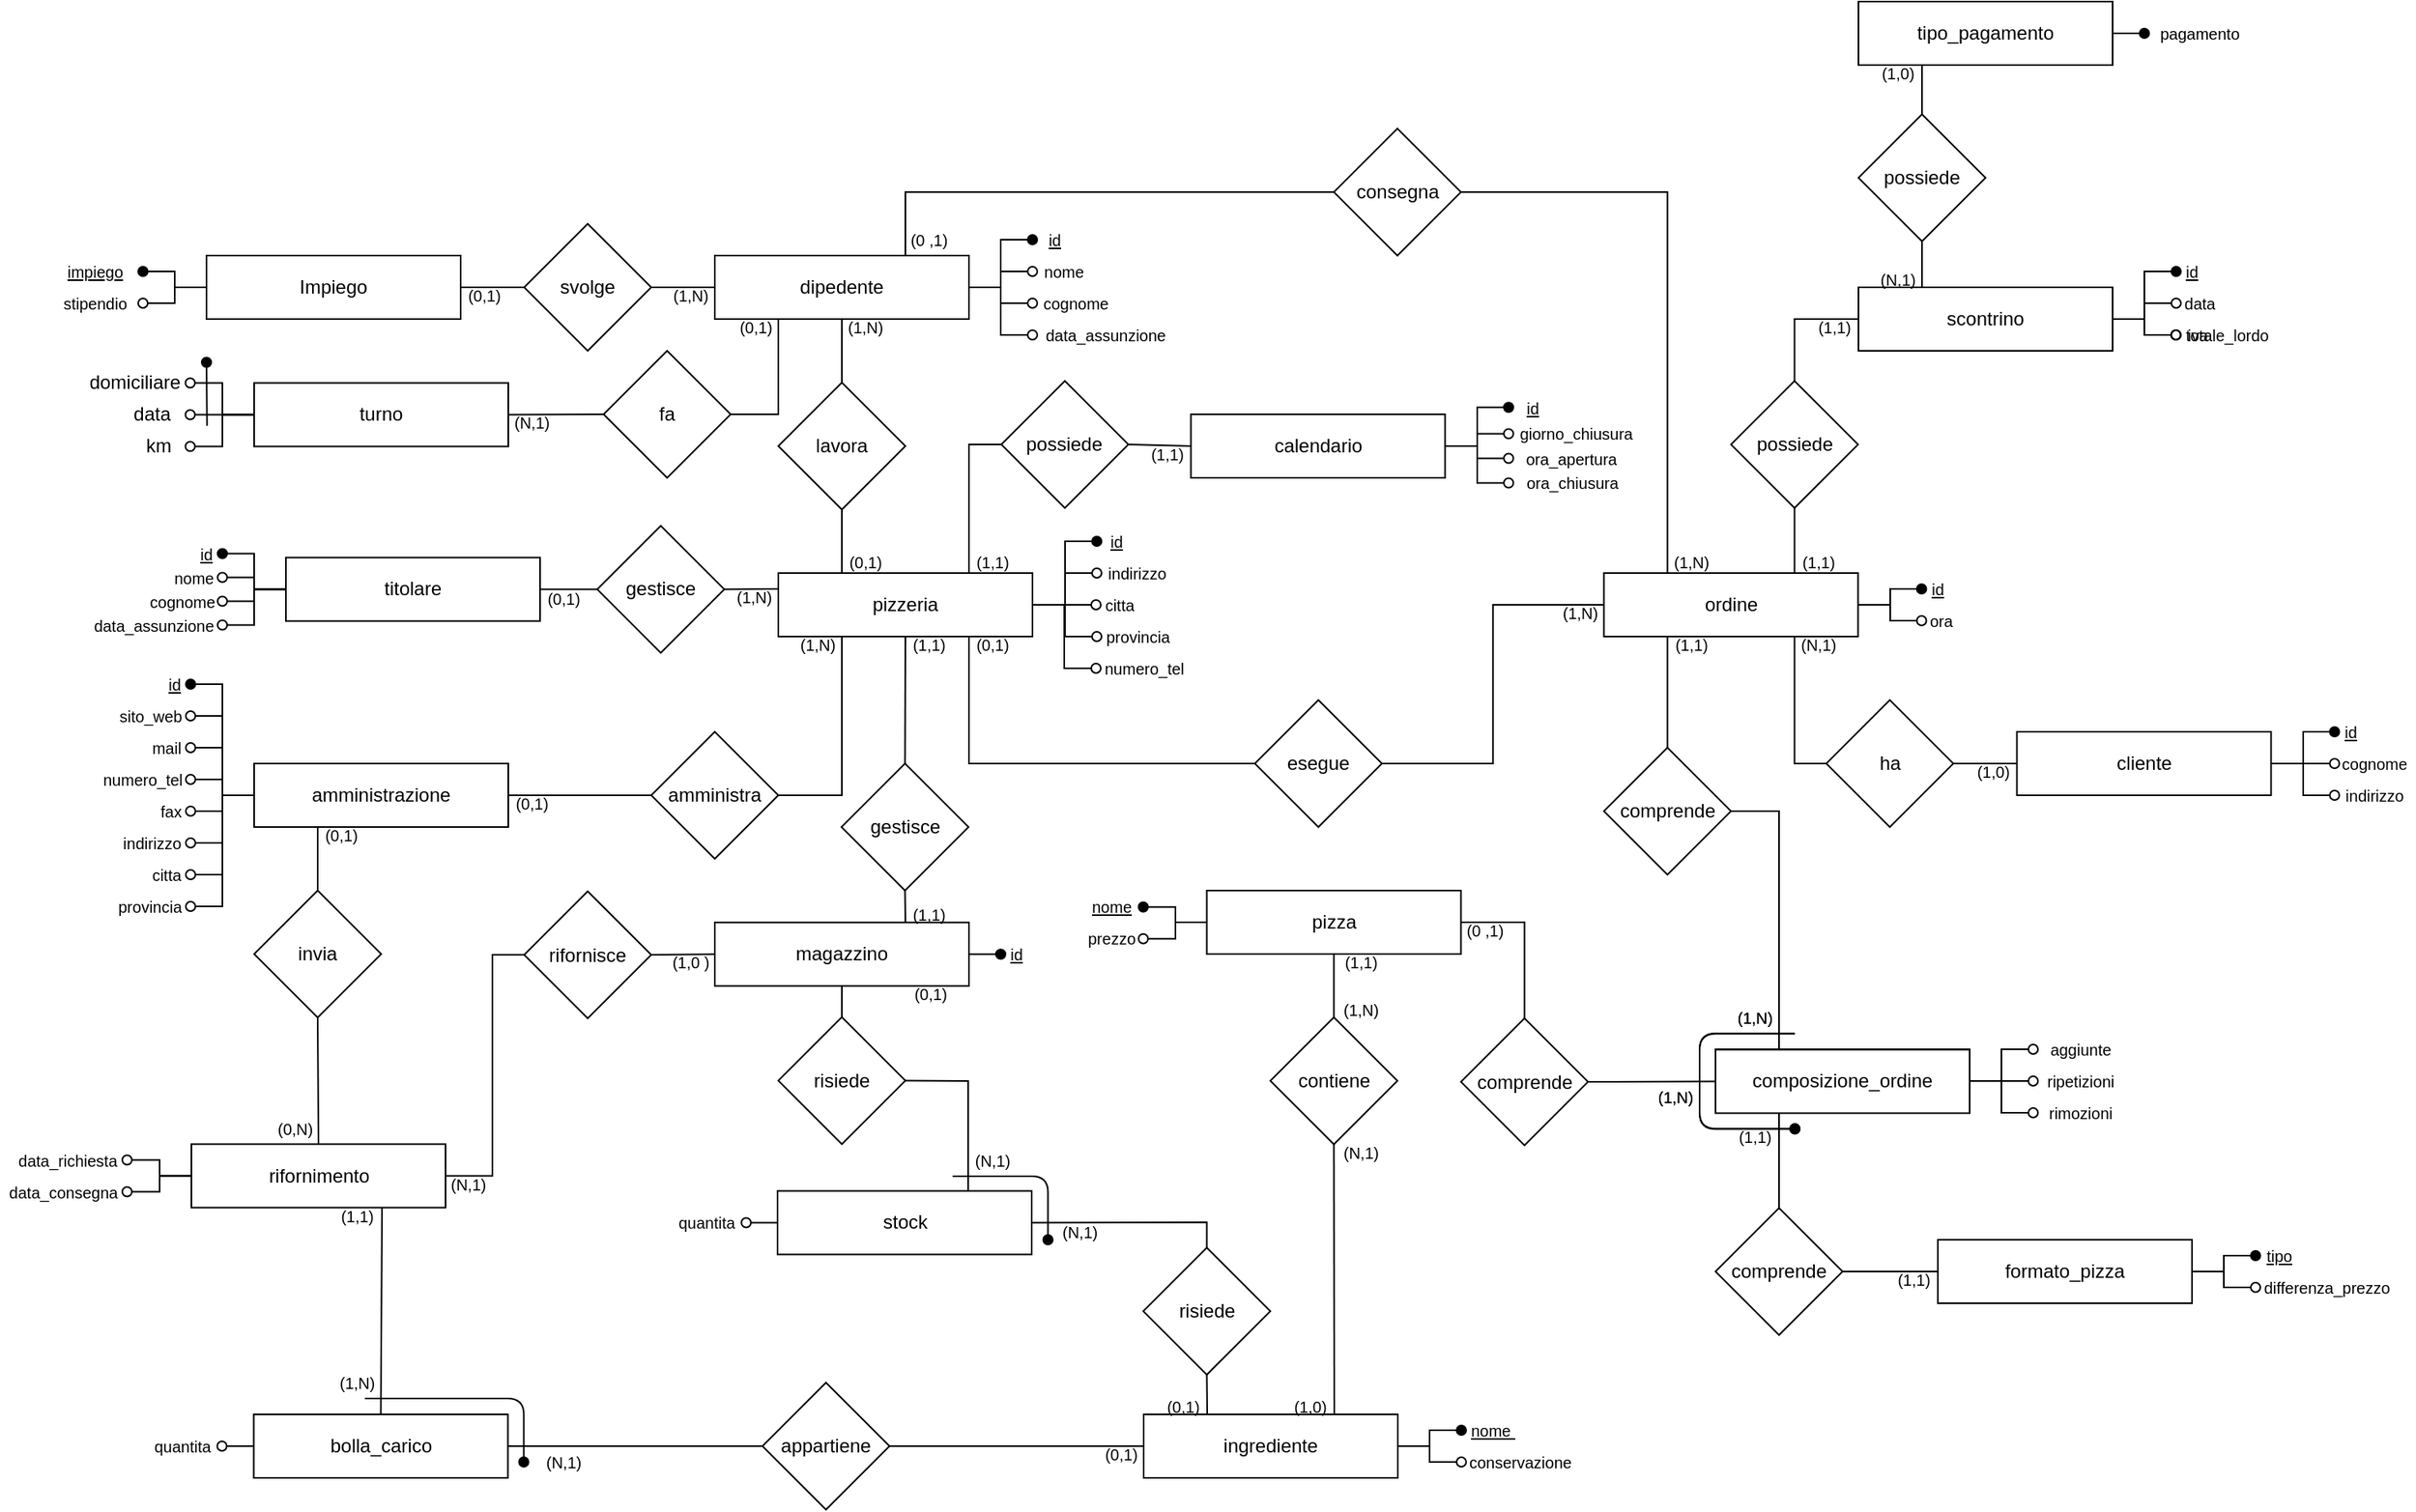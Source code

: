 <mxfile version="13.9.9" type="device"><diagram name="Page-1" id="2ca16b54-16f6-2749-3443-fa8db7711227"><mxGraphModel dx="-600" dy="1161" grid="1" gridSize="10" guides="1" tooltips="1" connect="1" arrows="1" fold="1" page="1" pageScale="1" pageWidth="1600" pageHeight="1200" background="#ffffff" math="0" shadow="0"><root><object label="" id="0"><mxCell/></object><mxCell id="1" parent="0"/><mxCell id="YXu61f5etDqieYLc750M-1" value="dipedente" style="whiteSpace=wrap;html=1;align=center;comic=0;treeMoving=0;metaEdit=0;noLabel=0;portConstraintRotation=0;rounded=0;glass=0;sketch=0;shadow=0;" parent="1" vertex="1"><mxGeometry x="2090" y="280" width="160" height="40" as="geometry"/></mxCell><mxCell id="YXu61f5etDqieYLc750M-2" value="titolare" style="whiteSpace=wrap;html=1;align=center;comic=0;treeMoving=0;metaEdit=0;noLabel=0;portConstraintRotation=0;rounded=0;glass=0;sketch=0;shadow=0;" parent="1" vertex="1"><mxGeometry x="1820" y="470.25" width="160" height="40" as="geometry"/></mxCell><mxCell id="YXu61f5etDqieYLc750M-13" value="pizzeria" style="whiteSpace=wrap;html=1;align=center;comic=0;treeMoving=0;metaEdit=0;noLabel=0;portConstraintRotation=0;rounded=0;glass=0;sketch=0;shadow=0;" parent="1" vertex="1"><mxGeometry x="2130" y="480" width="160" height="40" as="geometry"/></mxCell><mxCell id="YXu61f5etDqieYLc750M-14" value="lavora" style="rhombus;whiteSpace=wrap;html=1;" parent="1" vertex="1"><mxGeometry x="2130" y="360" width="80" height="80" as="geometry"/></mxCell><mxCell id="YXu61f5etDqieYLc750M-15" value="" style="endArrow=none;html=1;entryX=0.5;entryY=1;entryDx=0;entryDy=0;exitX=0.5;exitY=0;exitDx=0;exitDy=0;" parent="1" source="YXu61f5etDqieYLc750M-14" target="YXu61f5etDqieYLc750M-1" edge="1"><mxGeometry width="50" height="50" relative="1" as="geometry"><mxPoint x="2420" y="610" as="sourcePoint"/><mxPoint x="2410" y="610" as="targetPoint"/></mxGeometry></mxCell><mxCell id="YXu61f5etDqieYLc750M-16" value="" style="endArrow=none;html=1;entryX=0.5;entryY=1;entryDx=0;entryDy=0;exitX=0.25;exitY=0;exitDx=0;exitDy=0;edgeStyle=elbowEdgeStyle;rounded=0;" parent="1" source="YXu61f5etDqieYLc750M-13" target="YXu61f5etDqieYLc750M-14" edge="1"><mxGeometry width="50" height="50" relative="1" as="geometry"><mxPoint x="2430" y="710" as="sourcePoint"/><mxPoint x="2490" y="610" as="targetPoint"/><Array as="points"><mxPoint x="2170" y="460"/><mxPoint x="2210" y="450"/></Array></mxGeometry></mxCell><mxCell id="YXu61f5etDqieYLc750M-17" value="consegna" style="rhombus;whiteSpace=wrap;html=1;" parent="1" vertex="1"><mxGeometry x="2479.75" y="200" width="80" height="80" as="geometry"/></mxCell><mxCell id="YXu61f5etDqieYLc750M-18" value="" style="endArrow=none;html=1;entryX=0;entryY=0.5;entryDx=0;entryDy=0;rounded=0;elbow=vertical;exitX=0.75;exitY=0;exitDx=0;exitDy=0;edgeStyle=elbowEdgeStyle;" parent="1" source="YXu61f5etDqieYLc750M-1" target="YXu61f5etDqieYLc750M-17" edge="1"><mxGeometry width="50" height="50" relative="1" as="geometry"><mxPoint x="2570" y="230" as="sourcePoint"/><mxPoint x="2550" y="370" as="targetPoint"/><Array as="points"><mxPoint x="2340" y="240"/></Array></mxGeometry></mxCell><mxCell id="YXu61f5etDqieYLc750M-19" value="scontrino" style="whiteSpace=wrap;html=1;align=center;comic=0;treeMoving=0;metaEdit=0;noLabel=0;portConstraintRotation=0;rounded=0;glass=0;sketch=0;shadow=0;verticalAlign=middle;" parent="1" vertex="1"><mxGeometry x="2810" y="300" width="160" height="40" as="geometry"/></mxCell><mxCell id="YXu61f5etDqieYLc750M-20" value="ordine" style="whiteSpace=wrap;html=1;align=center;comic=0;treeMoving=0;metaEdit=0;noLabel=0;portConstraintRotation=0;rounded=0;glass=0;sketch=0;shadow=0;verticalAlign=middle;" parent="1" vertex="1"><mxGeometry x="2649.75" y="480" width="160" height="40" as="geometry"/></mxCell><mxCell id="YXu61f5etDqieYLc750M-21" value="possiede" style="rhombus;whiteSpace=wrap;html=1;verticalAlign=middle;" parent="1" vertex="1"><mxGeometry x="2729.75" y="359" width="80" height="80" as="geometry"/></mxCell><mxCell id="YXu61f5etDqieYLc750M-22" value="" style="endArrow=none;html=1;entryX=0;entryY=0.5;entryDx=0;entryDy=0;exitX=0.5;exitY=0;exitDx=0;exitDy=0;edgeStyle=elbowEdgeStyle;rounded=0;elbow=vertical;verticalAlign=middle;" parent="1" source="YXu61f5etDqieYLc750M-21" target="YXu61f5etDqieYLc750M-19" edge="1"><mxGeometry width="50" height="50" relative="1" as="geometry"><mxPoint x="2529.75" y="730" as="sourcePoint"/><mxPoint x="2579.75" y="680" as="targetPoint"/><Array as="points"><mxPoint x="2780" y="320"/><mxPoint x="2789.75" y="300"/></Array></mxGeometry></mxCell><mxCell id="YXu61f5etDqieYLc750M-23" value="" style="endArrow=none;html=1;entryX=0.5;entryY=1;entryDx=0;entryDy=0;exitX=0.75;exitY=0;exitDx=0;exitDy=0;verticalAlign=middle;" parent="1" source="YXu61f5etDqieYLc750M-20" target="YXu61f5etDqieYLc750M-21" edge="1"><mxGeometry width="50" height="50" relative="1" as="geometry"><mxPoint x="2919.75" y="610" as="sourcePoint"/><mxPoint x="3009.75" y="730" as="targetPoint"/></mxGeometry></mxCell><mxCell id="YXu61f5etDqieYLc750M-24" value="amministrazione" style="whiteSpace=wrap;html=1;align=center;comic=0;treeMoving=0;metaEdit=0;noLabel=0;portConstraintRotation=0;rounded=0;glass=0;sketch=0;shadow=0;" parent="1" vertex="1"><mxGeometry x="1800" y="600" width="160" height="40" as="geometry"/></mxCell><mxCell id="YXu61f5etDqieYLc750M-25" value="amministra" style="rhombus;whiteSpace=wrap;html=1;" parent="1" vertex="1"><mxGeometry x="2050" y="580" width="80" height="80" as="geometry"/></mxCell><mxCell id="YXu61f5etDqieYLc750M-26" value="" style="endArrow=none;html=1;exitX=1;exitY=0.5;exitDx=0;exitDy=0;entryX=0;entryY=0.5;entryDx=0;entryDy=0;" parent="1" source="YXu61f5etDqieYLc750M-24" target="YXu61f5etDqieYLc750M-25" edge="1"><mxGeometry width="50" height="50" relative="1" as="geometry"><mxPoint x="2530" y="1240" as="sourcePoint"/><mxPoint x="2580" y="1190" as="targetPoint"/></mxGeometry></mxCell><mxCell id="YXu61f5etDqieYLc750M-27" value="" style="endArrow=none;html=1;exitX=1;exitY=0.5;exitDx=0;exitDy=0;entryX=0.25;entryY=1;entryDx=0;entryDy=0;edgeStyle=elbowEdgeStyle;rounded=0;" parent="1" source="YXu61f5etDqieYLc750M-25" target="YXu61f5etDqieYLc750M-13" edge="1"><mxGeometry width="50" height="50" relative="1" as="geometry"><mxPoint x="2530" y="1080" as="sourcePoint"/><mxPoint x="2580" y="1030" as="targetPoint"/><Array as="points"><mxPoint x="2170" y="570"/></Array></mxGeometry></mxCell><mxCell id="YXu61f5etDqieYLc750M-28" value="magazzino" style="whiteSpace=wrap;html=1;align=center;comic=0;treeMoving=0;metaEdit=0;noLabel=0;portConstraintRotation=0;rounded=0;glass=0;sketch=0;shadow=0;" parent="1" vertex="1"><mxGeometry x="2090" y="700.13" width="160" height="40" as="geometry"/></mxCell><mxCell id="YXu61f5etDqieYLc750M-29" value="" style="endArrow=none;html=1;exitX=0.75;exitY=0;exitDx=0;exitDy=0;elbow=vertical;rounded=0;entryX=0.5;entryY=1;entryDx=0;entryDy=0;" parent="1" source="YXu61f5etDqieYLc750M-28" target="YXu61f5etDqieYLc750M-30" edge="1"><mxGeometry width="50" height="50" relative="1" as="geometry"><mxPoint x="2129.5" y="855" as="sourcePoint"/><mxPoint x="2289.5" y="880" as="targetPoint"/></mxGeometry></mxCell><mxCell id="YXu61f5etDqieYLc750M-30" value="gestisce" style="rhombus;whiteSpace=wrap;html=1;" parent="1" vertex="1"><mxGeometry x="2169.75" y="600" width="80" height="80" as="geometry"/></mxCell><mxCell id="YXu61f5etDqieYLc750M-31" value="" style="endArrow=none;html=1;exitX=0.5;exitY=0;exitDx=0;exitDy=0;entryX=0.5;entryY=1;entryDx=0;entryDy=0;rounded=0;elbow=vertical;" parent="1" source="YXu61f5etDqieYLc750M-30" target="YXu61f5etDqieYLc750M-13" edge="1"><mxGeometry width="50" height="50" relative="1" as="geometry"><mxPoint x="2510" y="950" as="sourcePoint"/><mxPoint x="2389" y="762" as="targetPoint"/></mxGeometry></mxCell><mxCell id="YXu61f5etDqieYLc750M-32" value="calendario" style="whiteSpace=wrap;html=1;align=center;comic=0;treeMoving=0;metaEdit=0;noLabel=0;portConstraintRotation=0;rounded=0;glass=0;sketch=0;shadow=0;" parent="1" vertex="1"><mxGeometry x="2389.75" y="380" width="160" height="40" as="geometry"/></mxCell><mxCell id="YXu61f5etDqieYLc750M-33" value="possiede" style="rhombus;whiteSpace=wrap;html=1;" parent="1" vertex="1"><mxGeometry x="2270.38" y="359" width="80" height="80" as="geometry"/></mxCell><mxCell id="YXu61f5etDqieYLc750M-34" value="" style="endArrow=none;html=1;exitX=0;exitY=0.5;exitDx=0;exitDy=0;entryX=1;entryY=0.5;entryDx=0;entryDy=0;rounded=0;" parent="1" source="YXu61f5etDqieYLc750M-32" target="YXu61f5etDqieYLc750M-33" edge="1"><mxGeometry width="50" height="50" relative="1" as="geometry"><mxPoint x="2105.38" y="750" as="sourcePoint"/><mxPoint x="2165.38" y="750" as="targetPoint"/></mxGeometry></mxCell><mxCell id="YXu61f5etDqieYLc750M-36" value="" style="endArrow=none;html=1;entryX=1;entryY=0.5;entryDx=0;entryDy=0;exitX=0.25;exitY=0;exitDx=0;exitDy=0;edgeStyle=elbowEdgeStyle;rounded=0;elbow=vertical;" parent="1" source="YXu61f5etDqieYLc750M-20" target="YXu61f5etDqieYLc750M-17" edge="1"><mxGeometry width="50" height="50" relative="1" as="geometry"><mxPoint x="2590" y="850" as="sourcePoint"/><mxPoint x="2640" y="800" as="targetPoint"/><Array as="points"><mxPoint x="2620" y="240"/><mxPoint x="2400" y="200"/><mxPoint x="2740" y="180"/></Array></mxGeometry></mxCell><mxCell id="YXu61f5etDqieYLc750M-37" value="" style="endArrow=none;html=1;entryX=0;entryY=0.5;entryDx=0;entryDy=0;edgeStyle=elbowEdgeStyle;rounded=0;exitX=0.75;exitY=0;exitDx=0;exitDy=0;elbow=vertical;" parent="1" source="YXu61f5etDqieYLc750M-13" target="YXu61f5etDqieYLc750M-33" edge="1"><mxGeometry width="50" height="50" relative="1" as="geometry"><mxPoint x="2500" y="820" as="sourcePoint"/><mxPoint x="2360" y="800" as="targetPoint"/><Array as="points"><mxPoint x="2310" y="399"/></Array></mxGeometry></mxCell><mxCell id="YXu61f5etDqieYLc750M-38" value="gestisce" style="rhombus;whiteSpace=wrap;html=1;" parent="1" vertex="1"><mxGeometry x="2016" y="450.25" width="80" height="80" as="geometry"/></mxCell><mxCell id="YXu61f5etDqieYLc750M-39" value="" style="endArrow=none;html=1;exitX=0;exitY=0.25;exitDx=0;exitDy=0;entryX=1;entryY=0.5;entryDx=0;entryDy=0;rounded=0;elbow=vertical;" parent="1" source="YXu61f5etDqieYLc750M-13" target="YXu61f5etDqieYLc750M-38" edge="1"><mxGeometry width="50" height="50" relative="1" as="geometry"><mxPoint x="2130" y="1160" as="sourcePoint"/><mxPoint x="1850" y="860" as="targetPoint"/></mxGeometry></mxCell><mxCell id="YXu61f5etDqieYLc750M-40" value="" style="endArrow=none;html=1;rounded=0;exitX=0;exitY=0.5;exitDx=0;exitDy=0;entryX=1;entryY=0.5;entryDx=0;entryDy=0;elbow=vertical;" parent="1" source="YXu61f5etDqieYLc750M-38" target="YXu61f5etDqieYLc750M-2" edge="1"><mxGeometry width="50" height="50" relative="1" as="geometry"><mxPoint x="1896" y="828.25" as="sourcePoint"/><mxPoint x="2006" y="538.25" as="targetPoint"/></mxGeometry></mxCell><mxCell id="YXu61f5etDqieYLc750M-41" value="rifornimento" style="whiteSpace=wrap;html=1;align=center;comic=0;treeMoving=0;metaEdit=0;noLabel=0;portConstraintRotation=0;rounded=0;glass=0;sketch=0;shadow=0;" parent="1" vertex="1"><mxGeometry x="1760.5" y="839.75" width="160" height="40" as="geometry"/></mxCell><mxCell id="YXu61f5etDqieYLc750M-42" value="invia" style="rhombus;whiteSpace=wrap;html=1;" parent="1" vertex="1"><mxGeometry x="1800" y="680" width="80" height="80" as="geometry"/></mxCell><mxCell id="YXu61f5etDqieYLc750M-43" value="" style="endArrow=none;html=1;exitX=0.5;exitY=0;exitDx=0;exitDy=0;entryX=0.5;entryY=1;entryDx=0;entryDy=0;rounded=0;" parent="1" source="YXu61f5etDqieYLc750M-41" target="YXu61f5etDqieYLc750M-42" edge="1"><mxGeometry width="50" height="50" relative="1" as="geometry"><mxPoint x="1770.5" y="580" as="sourcePoint"/><mxPoint x="1820.5" y="530" as="targetPoint"/></mxGeometry></mxCell><mxCell id="YXu61f5etDqieYLc750M-44" value="rifornisce" style="rhombus;whiteSpace=wrap;html=1;" parent="1" vertex="1"><mxGeometry x="1970" y="680.5" width="80" height="80" as="geometry"/></mxCell><mxCell id="YXu61f5etDqieYLc750M-45" value="" style="endArrow=none;html=1;exitX=1;exitY=0.5;exitDx=0;exitDy=0;entryX=0;entryY=0.5;entryDx=0;entryDy=0;rounded=0;" parent="1" source="YXu61f5etDqieYLc750M-44" target="YXu61f5etDqieYLc750M-28" edge="1"><mxGeometry width="50" height="50" relative="1" as="geometry"><mxPoint x="2060.25" y="720.25" as="sourcePoint"/><mxPoint x="2380.25" y="1289.88" as="targetPoint"/></mxGeometry></mxCell><mxCell id="YXu61f5etDqieYLc750M-46" value="ingrediente" style="whiteSpace=wrap;html=1;align=center;comic=0;treeMoving=0;metaEdit=0;noLabel=0;portConstraintRotation=0;rounded=0;glass=0;sketch=0;shadow=0;" parent="1" vertex="1"><mxGeometry x="2360" y="1010" width="160" height="40" as="geometry"/></mxCell><mxCell id="YXu61f5etDqieYLc750M-47" value="" style="endArrow=none;html=1;exitX=0;exitY=0.5;exitDx=0;exitDy=0;entryX=1;entryY=0.5;entryDx=0;entryDy=0;edgeStyle=orthogonalEdgeStyle;rounded=0;" parent="1" source="YXu61f5etDqieYLc750M-44" target="YXu61f5etDqieYLc750M-41" edge="1"><mxGeometry width="50" height="50" relative="1" as="geometry"><mxPoint x="2020.5" y="930" as="sourcePoint"/><mxPoint x="2070.5" y="880" as="targetPoint"/><Array as="points"><mxPoint x="1950" y="721"/><mxPoint x="1950" y="860"/></Array></mxGeometry></mxCell><mxCell id="YXu61f5etDqieYLc750M-49" value="" style="endArrow=none;html=1;exitX=0.75;exitY=1;exitDx=0;exitDy=0;entryX=0.5;entryY=0;entryDx=0;entryDy=0;rounded=0;" parent="1" source="YXu61f5etDqieYLc750M-41" target="YXu61f5etDqieYLc750M-307" edge="1"><mxGeometry width="50" height="50" relative="1" as="geometry"><mxPoint x="1950.5" y="890" as="sourcePoint"/><mxPoint x="2110.38" y="1025" as="targetPoint"/></mxGeometry></mxCell><mxCell id="YXu61f5etDqieYLc750M-50" value="risiede" style="rhombus;whiteSpace=wrap;html=1;" parent="1" vertex="1"><mxGeometry x="2359.75" y="905" width="80" height="80" as="geometry"/></mxCell><mxCell id="YXu61f5etDqieYLc750M-51" value="" style="endArrow=none;html=1;entryX=0.25;entryY=0;entryDx=0;entryDy=0;exitX=0.5;exitY=1;exitDx=0;exitDy=0;rounded=0;elbow=vertical;" parent="1" source="YXu61f5etDqieYLc750M-50" target="YXu61f5etDqieYLc750M-46" edge="1"><mxGeometry width="50" height="50" relative="1" as="geometry"><mxPoint x="2400" y="985" as="sourcePoint"/><mxPoint x="2760.63" y="1470" as="targetPoint"/></mxGeometry></mxCell><mxCell id="YXu61f5etDqieYLc750M-52" value="" style="endArrow=none;html=1;exitX=0.5;exitY=1;exitDx=0;exitDy=0;elbow=vertical;rounded=0;entryX=0.5;entryY=0;entryDx=0;entryDy=0;" parent="1" source="YXu61f5etDqieYLc750M-28" target="YXu61f5etDqieYLc750M-302" edge="1"><mxGeometry width="50" height="50" relative="1" as="geometry"><mxPoint x="2720" y="1490" as="sourcePoint"/><mxPoint x="2120" y="850" as="targetPoint"/></mxGeometry></mxCell><mxCell id="YXu61f5etDqieYLc750M-53" value="&lt;u style=&quot;font-size: 10px;&quot;&gt;id&lt;/u&gt;" style="text;html=1;strokeColor=none;fillColor=none;align=right;verticalAlign=middle;whiteSpace=wrap;rounded=0;fontSize=10;" parent="1" vertex="1"><mxGeometry x="2290" y="265" width="20" height="10" as="geometry"/></mxCell><mxCell id="YXu61f5etDqieYLc750M-54" value="nome&amp;nbsp;&amp;nbsp;" style="text;html=1;strokeColor=none;fillColor=none;align=right;verticalAlign=middle;whiteSpace=wrap;rounded=0;fontSize=10;spacing=2;" parent="1" vertex="1"><mxGeometry x="2290" y="285" width="40" height="10" as="geometry"/></mxCell><mxCell id="YXu61f5etDqieYLc750M-55" value="cognome" style="text;html=1;strokeColor=none;fillColor=none;align=right;verticalAlign=middle;whiteSpace=wrap;rounded=0;fontSize=10;" parent="1" vertex="1"><mxGeometry x="2290" y="305" width="50" height="10" as="geometry"/></mxCell><mxCell id="YXu61f5etDqieYLc750M-56" value="" style="endArrow=none;html=1;fillColor=#000000;entryX=1;entryY=0.5;entryDx=0;entryDy=0;exitX=0;exitY=0.5;exitDx=0;exitDy=0;startArrow=oval;startFill=1;edgeStyle=elbowEdgeStyle;rounded=0;" parent="1" source="YXu61f5etDqieYLc750M-53" target="YXu61f5etDqieYLc750M-1" edge="1"><mxGeometry width="50" height="50" relative="1" as="geometry"><mxPoint x="2384.536" y="258.536" as="sourcePoint"/><mxPoint x="2416" y="300" as="targetPoint"/></mxGeometry></mxCell><mxCell id="YXu61f5etDqieYLc750M-57" value="" style="endArrow=oval;html=1;fillColor=#000000;entryX=0;entryY=0.5;entryDx=0;entryDy=0;endFill=0;exitX=1;exitY=0.5;exitDx=0;exitDy=0;spacingLeft=0;spacingRight=0;textDirection=ltr;spacing=2;sourcePerimeterSpacing=0;startSize=6;endSize=6;targetPerimeterSpacing=0;edgeStyle=elbowEdgeStyle;rounded=0;" parent="1" source="YXu61f5etDqieYLc750M-1" target="YXu61f5etDqieYLc750M-54" edge="1"><mxGeometry width="50" height="50" relative="1" as="geometry"><mxPoint x="2250" y="300" as="sourcePoint"/><mxPoint x="2374.536" y="288.536" as="targetPoint"/><Array as="points"/></mxGeometry></mxCell><mxCell id="YXu61f5etDqieYLc750M-58" value="" style="endArrow=oval;html=1;fillColor=#000000;exitX=1;exitY=0.5;exitDx=0;exitDy=0;entryX=0;entryY=0.5;entryDx=0;entryDy=0;endFill=0;edgeStyle=elbowEdgeStyle;rounded=0;" parent="1" source="YXu61f5etDqieYLc750M-1" target="YXu61f5etDqieYLc750M-55" edge="1"><mxGeometry width="50" height="50" relative="1" as="geometry"><mxPoint x="2416" y="300" as="sourcePoint"/><mxPoint x="2376" y="315" as="targetPoint"/></mxGeometry></mxCell><mxCell id="YXu61f5etDqieYLc750M-59" value="" style="endArrow=oval;html=1;fillColor=#000000;entryX=0;entryY=0.5;entryDx=0;entryDy=0;endFill=0;exitX=1;exitY=0.5;exitDx=0;exitDy=0;edgeStyle=elbowEdgeStyle;rounded=0;" parent="1" source="YXu61f5etDqieYLc750M-1" target="YXu61f5etDqieYLc750M-60" edge="1"><mxGeometry width="50" height="50" relative="1" as="geometry"><mxPoint x="2450" y="330" as="sourcePoint"/><mxPoint x="2384.536" y="341.464" as="targetPoint"/></mxGeometry></mxCell><mxCell id="YXu61f5etDqieYLc750M-60" value="data_assunzione" style="text;html=1;strokeColor=none;fillColor=none;align=right;verticalAlign=middle;whiteSpace=wrap;rounded=0;fontSize=10;" parent="1" vertex="1"><mxGeometry x="2290" y="325" width="86" height="10" as="geometry"/></mxCell><mxCell id="YXu61f5etDqieYLc750M-61" value="giorno_chiusura" style="text;html=1;strokeColor=none;fillColor=none;align=right;verticalAlign=middle;whiteSpace=wrap;rounded=0;fontSize=10;" parent="1" vertex="1"><mxGeometry x="2589.75" y="387.25" width="80" height="10" as="geometry"/></mxCell><mxCell id="YXu61f5etDqieYLc750M-62" value="ora_apertura" style="text;html=1;strokeColor=none;fillColor=none;align=right;verticalAlign=middle;whiteSpace=wrap;rounded=0;fontSize=10;" parent="1" vertex="1"><mxGeometry x="2589.75" y="400.25" width="70" height="15" as="geometry"/></mxCell><mxCell id="YXu61f5etDqieYLc750M-63" value="ora_chiusura" style="text;html=1;strokeColor=none;fillColor=none;align=center;verticalAlign=middle;whiteSpace=wrap;rounded=0;fontSize=10;" parent="1" vertex="1"><mxGeometry x="2589.75" y="418.25" width="80" height="10" as="geometry"/></mxCell><mxCell id="YXu61f5etDqieYLc750M-64" value="" style="endArrow=oval;html=1;fillColor=#000000;fontSize=10;endFill=1;exitX=1;exitY=0.5;exitDx=0;exitDy=0;rounded=0;edgeStyle=elbowEdgeStyle;" parent="1" source="YXu61f5etDqieYLc750M-13" target="YXu61f5etDqieYLc750M-143" edge="1"><mxGeometry width="50" height="50" relative="1" as="geometry"><mxPoint x="2538" y="455" as="sourcePoint"/><mxPoint x="2551.876" y="394.872" as="targetPoint"/></mxGeometry></mxCell><mxCell id="YXu61f5etDqieYLc750M-65" value="" style="endArrow=oval;html=1;fillColor=#000000;fontSize=10;endFill=0;exitX=1;exitY=0.5;exitDx=0;exitDy=0;rounded=0;edgeStyle=elbowEdgeStyle;" parent="1" source="YXu61f5etDqieYLc750M-13" target="YXu61f5etDqieYLc750M-144" edge="1"><mxGeometry width="50" height="50" relative="1" as="geometry"><mxPoint x="2310" y="610" as="sourcePoint"/><mxPoint x="2342.316" y="559.218" as="targetPoint"/></mxGeometry></mxCell><mxCell id="YXu61f5etDqieYLc750M-66" value="" style="endArrow=oval;html=1;fillColor=#000000;fontSize=10;endFill=0;exitX=1;exitY=0.5;exitDx=0;exitDy=0;entryX=0;entryY=0.5;entryDx=0;entryDy=0;rounded=0;edgeStyle=elbowEdgeStyle;" parent="1" source="YXu61f5etDqieYLc750M-13" target="YXu61f5etDqieYLc750M-145" edge="1"><mxGeometry width="50" height="50" relative="1" as="geometry"><mxPoint x="2380" y="510" as="sourcePoint"/><mxPoint x="2579.053" y="423.07" as="targetPoint"/></mxGeometry></mxCell><mxCell id="YXu61f5etDqieYLc750M-67" value="" style="endArrow=oval;html=1;fillColor=#000000;fontSize=10;endFill=0;exitX=1;exitY=0.5;exitDx=0;exitDy=0;entryX=0;entryY=0.5;entryDx=0;entryDy=0;rounded=0;edgeStyle=elbowEdgeStyle;" parent="1" source="YXu61f5etDqieYLc750M-13" target="YXu61f5etDqieYLc750M-146" edge="1"><mxGeometry width="50" height="50" relative="1" as="geometry"><mxPoint x="2400" y="530" as="sourcePoint"/><mxPoint x="2588.176" y="441.316" as="targetPoint"/></mxGeometry></mxCell><mxCell id="YXu61f5etDqieYLc750M-68" value="" style="endArrow=oval;html=1;fillColor=#000000;fontSize=10;exitX=1;exitY=0.5;exitDx=0;exitDy=0;endFill=1;entryX=0;entryY=0.5;entryDx=0;entryDy=0;edgeStyle=elbowEdgeStyle;rounded=0;" parent="1" source="YXu61f5etDqieYLc750M-46" target="YXu61f5etDqieYLc750M-154" edge="1"><mxGeometry width="50" height="50" relative="1" as="geometry"><mxPoint x="2440" y="1140" as="sourcePoint"/><mxPoint x="2428" y="1090" as="targetPoint"/></mxGeometry></mxCell><mxCell id="YXu61f5etDqieYLc750M-69" value="" style="endArrow=oval;html=1;fillColor=#000000;fontSize=10;endFill=0;exitX=1;exitY=0.5;exitDx=0;exitDy=0;entryX=0;entryY=0.5;entryDx=0;entryDy=0;edgeStyle=elbowEdgeStyle;rounded=0;" parent="1" source="YXu61f5etDqieYLc750M-46" target="YXu61f5etDqieYLc750M-155" edge="1"><mxGeometry width="50" height="50" relative="1" as="geometry"><mxPoint x="2440" y="1130" as="sourcePoint"/><mxPoint x="2460" y="1090" as="targetPoint"/></mxGeometry></mxCell><mxCell id="YXu61f5etDqieYLc750M-70" value="" style="endArrow=oval;html=1;fillColor=#000000;fontSize=10;endFill=0;entryX=0;entryY=0.5;entryDx=0;entryDy=0;rounded=0;edgeStyle=elbowEdgeStyle;exitX=1;exitY=0.5;exitDx=0;exitDy=0;" parent="1" source="YXu61f5etDqieYLc750M-13" target="YXu61f5etDqieYLc750M-147" edge="1"><mxGeometry width="50" height="50" relative="1" as="geometry"><mxPoint x="2310" y="530" as="sourcePoint"/><mxPoint x="2578.031" y="459.448" as="targetPoint"/><Array as="points"><mxPoint x="2310" y="500"/></Array></mxGeometry></mxCell><mxCell id="YXu61f5etDqieYLc750M-71" value="" style="endArrow=oval;html=1;fillColor=#000000;fontSize=10;exitX=1;exitY=0.5;exitDx=0;exitDy=0;endFill=1;entryX=0;entryY=0.5;entryDx=0;entryDy=0;rounded=0;edgeStyle=elbowEdgeStyle;verticalAlign=middle;" parent="1" source="YXu61f5etDqieYLc750M-20" target="YXu61f5etDqieYLc750M-72" edge="1"><mxGeometry width="50" height="50" relative="1" as="geometry"><mxPoint x="2779.75" y="602" as="sourcePoint"/><mxPoint x="2889.75" y="490" as="targetPoint"/></mxGeometry></mxCell><mxCell id="YXu61f5etDqieYLc750M-72" value="&lt;u&gt;id&lt;/u&gt;" style="text;html=1;strokeColor=none;fillColor=none;align=center;verticalAlign=middle;whiteSpace=wrap;rounded=0;fontSize=10;" parent="1" vertex="1"><mxGeometry x="2849.75" y="485" width="20" height="10" as="geometry"/></mxCell><mxCell id="YXu61f5etDqieYLc750M-73" value="" style="endArrow=oval;html=1;fillColor=#000000;fontSize=10;exitX=1;exitY=0.5;exitDx=0;exitDy=0;endFill=0;entryX=0;entryY=0.5;entryDx=0;entryDy=0;rounded=0;edgeStyle=elbowEdgeStyle;verticalAlign=middle;" parent="1" source="YXu61f5etDqieYLc750M-20" target="YXu61f5etDqieYLc750M-74" edge="1"><mxGeometry width="50" height="50" relative="1" as="geometry"><mxPoint x="2749.75" y="590" as="sourcePoint"/><mxPoint x="2791.214" y="621.464" as="targetPoint"/></mxGeometry></mxCell><mxCell id="YXu61f5etDqieYLc750M-74" value="ora&amp;nbsp;&amp;nbsp;" style="text;html=1;strokeColor=none;fillColor=none;align=center;verticalAlign=middle;whiteSpace=wrap;rounded=0;fontSize=10;" parent="1" vertex="1"><mxGeometry x="2849.75" y="505" width="30" height="10" as="geometry"/></mxCell><mxCell id="YXu61f5etDqieYLc750M-75" value="" style="endArrow=none;html=1;fillColor=#000000;fontSize=10;entryX=1;entryY=0.5;entryDx=0;entryDy=0;exitX=0;exitY=0.5;exitDx=0;exitDy=0;startArrow=oval;startFill=1;rounded=0;edgeStyle=elbowEdgeStyle;verticalAlign=middle;" parent="1" source="YXu61f5etDqieYLc750M-76" target="YXu61f5etDqieYLc750M-19" edge="1"><mxGeometry width="50" height="50" relative="1" as="geometry"><mxPoint x="2970" y="445" as="sourcePoint"/><mxPoint x="2890" y="470" as="targetPoint"/></mxGeometry></mxCell><mxCell id="YXu61f5etDqieYLc750M-76" value="&lt;u&gt;id&lt;/u&gt;" style="text;html=1;strokeColor=none;fillColor=none;align=center;verticalAlign=middle;whiteSpace=wrap;rounded=0;fontSize=10;" parent="1" vertex="1"><mxGeometry x="3010" y="285" width="20" height="10" as="geometry"/></mxCell><mxCell id="YXu61f5etDqieYLc750M-77" value="" style="endArrow=none;html=1;fillColor=#000000;fontSize=10;entryX=1;entryY=0.5;entryDx=0;entryDy=0;exitX=0;exitY=0.5;exitDx=0;exitDy=0;startArrow=oval;startFill=0;rounded=0;edgeStyle=elbowEdgeStyle;verticalAlign=middle;" parent="1" source="YXu61f5etDqieYLc750M-78" target="YXu61f5etDqieYLc750M-19" edge="1"><mxGeometry width="50" height="50" relative="1" as="geometry"><mxPoint x="2978.536" y="428.536" as="sourcePoint"/><mxPoint x="3010" y="480" as="targetPoint"/></mxGeometry></mxCell><mxCell id="YXu61f5etDqieYLc750M-78" value="data" style="text;html=1;strokeColor=none;fillColor=none;align=center;verticalAlign=middle;whiteSpace=wrap;rounded=0;fontSize=10;" parent="1" vertex="1"><mxGeometry x="3010" y="305" width="30" height="10" as="geometry"/></mxCell><mxCell id="YXu61f5etDqieYLc750M-79" value="" style="endArrow=none;html=1;fillColor=#000000;fontSize=10;entryX=1;entryY=0.5;entryDx=0;entryDy=0;exitX=0;exitY=0.5;exitDx=0;exitDy=0;startArrow=oval;startFill=0;rounded=0;edgeStyle=elbowEdgeStyle;verticalAlign=middle;" parent="1" source="YXu61f5etDqieYLc750M-80" target="YXu61f5etDqieYLc750M-19" edge="1"><mxGeometry width="50" height="50" relative="1" as="geometry"><mxPoint x="3041.464" y="428.536" as="sourcePoint"/><mxPoint x="3010" y="480" as="targetPoint"/></mxGeometry></mxCell><mxCell id="YXu61f5etDqieYLc750M-80" value="totale_lordo&amp;nbsp;&amp;nbsp;" style="text;html=1;strokeColor=none;fillColor=none;align=center;verticalAlign=middle;whiteSpace=wrap;rounded=0;fontSize=10;" parent="1" vertex="1"><mxGeometry x="3010" y="325" width="70" height="10" as="geometry"/></mxCell><mxCell id="YXu61f5etDqieYLc750M-81" value="" style="endArrow=none;html=1;fillColor=#000000;fontSize=10;entryX=1;entryY=0.5;entryDx=0;entryDy=0;exitX=0;exitY=0.5;exitDx=0;exitDy=0;startArrow=oval;startFill=0;rounded=0;edgeStyle=elbowEdgeStyle;verticalAlign=middle;" parent="1" source="YXu61f5etDqieYLc750M-82" target="YXu61f5etDqieYLc750M-19" edge="1"><mxGeometry width="50" height="50" relative="1" as="geometry"><mxPoint x="3049.75" y="425" as="sourcePoint"/><mxPoint x="3009.75" y="460" as="targetPoint"/></mxGeometry></mxCell><mxCell id="YXu61f5etDqieYLc750M-82" value="iva&amp;nbsp;" style="text;html=1;strokeColor=none;fillColor=none;align=center;verticalAlign=middle;whiteSpace=wrap;rounded=0;fontSize=10;" parent="1" vertex="1"><mxGeometry x="3009.75" y="325" width="30" height="10" as="geometry"/></mxCell><mxCell id="YXu61f5etDqieYLc750M-83" value="pizza" style="whiteSpace=wrap;html=1;align=center;comic=0;treeMoving=0;metaEdit=0;noLabel=0;portConstraintRotation=0;rounded=0;glass=0;sketch=0;shadow=0;" parent="1" vertex="1"><mxGeometry x="2399.75" y="680" width="160" height="40" as="geometry"/></mxCell><mxCell id="YXu61f5etDqieYLc750M-84" value="contiene" style="rhombus;whiteSpace=wrap;html=1;" parent="1" vertex="1"><mxGeometry x="2439.75" y="759.88" width="80" height="80" as="geometry"/></mxCell><mxCell id="YXu61f5etDqieYLc750M-85" value="" style="endArrow=none;html=1;entryX=0.5;entryY=1;entryDx=0;entryDy=0;exitX=0.5;exitY=0;exitDx=0;exitDy=0;elbow=vertical;rounded=0;" parent="1" source="YXu61f5etDqieYLc750M-84" target="YXu61f5etDqieYLc750M-83" edge="1"><mxGeometry width="50" height="50" relative="1" as="geometry"><mxPoint x="2601.75" y="1040.37" as="sourcePoint"/><mxPoint x="2651.75" y="990.37" as="targetPoint"/></mxGeometry></mxCell><mxCell id="YXu61f5etDqieYLc750M-86" value="" style="endArrow=none;html=1;labelBackgroundColor=#000000;strokeColor=#000000;entryX=0.5;entryY=1;entryDx=0;entryDy=0;edgeStyle=elbowEdgeStyle;exitX=0.75;exitY=0;exitDx=0;exitDy=0;elbow=vertical;rounded=0;jumpStyle=arc;" parent="1" source="YXu61f5etDqieYLc750M-46" target="YXu61f5etDqieYLc750M-84" edge="1"><mxGeometry width="50" height="50" relative="1" as="geometry"><mxPoint x="2560" y="1290" as="sourcePoint"/><mxPoint x="2570" y="1300" as="targetPoint"/></mxGeometry></mxCell><mxCell id="YXu61f5etDqieYLc750M-88" value="" style="endArrow=none;html=1;labelBackgroundColor=#000000;strokeColor=#000000;exitX=1;exitY=0.5;exitDx=0;exitDy=0;entryX=0;entryY=0.5;entryDx=0;entryDy=0;rounded=0;" parent="1" source="YXu61f5etDqieYLc750M-291" target="YXu61f5etDqieYLc750M-288" edge="1"><mxGeometry width="50" height="50" relative="1" as="geometry"><mxPoint x="2800" y="900" as="sourcePoint"/><mxPoint x="2649.75" y="700" as="targetPoint"/></mxGeometry></mxCell><mxCell id="YXu61f5etDqieYLc750M-89" value="" style="endArrow=none;html=1;labelBackgroundColor=#000000;strokeColor=#000000;entryX=0.5;entryY=0;entryDx=0;entryDy=0;exitX=0.25;exitY=1;exitDx=0;exitDy=0;verticalAlign=middle;" parent="1" source="YXu61f5etDqieYLc750M-20" target="YXu61f5etDqieYLc750M-293" edge="1"><mxGeometry width="50" height="50" relative="1" as="geometry"><mxPoint x="2899.75" y="710" as="sourcePoint"/><mxPoint x="2689.75" y="660" as="targetPoint"/></mxGeometry></mxCell><mxCell id="YXu61f5etDqieYLc750M-92" value="" style="endArrow=oval;html=1;labelBackgroundColor=#000000;strokeColor=#000000;fontSize=10;exitX=1;exitY=0.5;exitDx=0;exitDy=0;endFill=1;entryX=0;entryY=0.5;entryDx=0;entryDy=0;" parent="1" source="YXu61f5etDqieYLc750M-28" target="YXu61f5etDqieYLc750M-93" edge="1"><mxGeometry width="50" height="50" relative="1" as="geometry"><mxPoint x="2250" y="625.13" as="sourcePoint"/><mxPoint x="2350" y="585.13" as="targetPoint"/></mxGeometry></mxCell><mxCell id="YXu61f5etDqieYLc750M-93" value="&lt;u&gt;id&lt;/u&gt;" style="text;html=1;strokeColor=none;fillColor=none;align=center;verticalAlign=middle;whiteSpace=wrap;rounded=0;fontSize=10;" parent="1" vertex="1"><mxGeometry x="2270" y="715.13" width="20" height="10" as="geometry"/></mxCell><mxCell id="YXu61f5etDqieYLc750M-94" value="" style="endArrow=oval;html=1;exitX=0;exitY=0.5;exitDx=0;exitDy=0;endFill=0;entryX=1;entryY=0.5;entryDx=0;entryDy=0;edgeStyle=elbowEdgeStyle;rounded=0;" parent="1" source="YXu61f5etDqieYLc750M-24" target="YXu61f5etDqieYLc750M-95" edge="1"><mxGeometry width="50" height="50" relative="1" as="geometry"><mxPoint x="1890" y="835" as="sourcePoint"/><mxPoint x="1800" y="855" as="targetPoint"/></mxGeometry></mxCell><mxCell id="YXu61f5etDqieYLc750M-95" value="&amp;nbsp; indirizzo" style="text;html=1;strokeColor=none;fillColor=none;align=left;verticalAlign=middle;whiteSpace=wrap;rounded=0;fontSize=10;" parent="1" vertex="1"><mxGeometry x="1710" y="645" width="50" height="10" as="geometry"/></mxCell><mxCell id="YXu61f5etDqieYLc750M-96" value="" style="endArrow=oval;html=1;endFill=0;exitX=0;exitY=0.5;exitDx=0;exitDy=0;entryX=1;entryY=0.5;entryDx=0;entryDy=0;edgeStyle=elbowEdgeStyle;rounded=0;" parent="1" source="YXu61f5etDqieYLc750M-24" target="YXu61f5etDqieYLc750M-97" edge="1"><mxGeometry width="50" height="50" relative="1" as="geometry"><mxPoint x="1840" y="815" as="sourcePoint"/><mxPoint x="1810" y="865" as="targetPoint"/></mxGeometry></mxCell><mxCell id="YXu61f5etDqieYLc750M-97" value="numero_tel" style="text;html=1;strokeColor=none;fillColor=none;align=center;verticalAlign=middle;whiteSpace=wrap;rounded=0;fontSize=10;" parent="1" vertex="1"><mxGeometry x="1700" y="605" width="60" height="10" as="geometry"/></mxCell><mxCell id="YXu61f5etDqieYLc750M-98" value="" style="endArrow=oval;html=1;endFill=0;exitX=0;exitY=0.5;exitDx=0;exitDy=0;entryX=1;entryY=0.5;entryDx=0;entryDy=0;edgeStyle=elbowEdgeStyle;rounded=0;" parent="1" source="YXu61f5etDqieYLc750M-24" target="YXu61f5etDqieYLc750M-99" edge="1"><mxGeometry width="50" height="50" relative="1" as="geometry"><mxPoint x="1840" y="815" as="sourcePoint"/><mxPoint x="1840" y="855" as="targetPoint"/></mxGeometry></mxCell><mxCell id="YXu61f5etDqieYLc750M-99" value="&amp;nbsp; fax" style="text;html=1;strokeColor=none;fillColor=none;align=center;verticalAlign=middle;whiteSpace=wrap;rounded=0;fontSize=10;" parent="1" vertex="1"><mxGeometry x="1730" y="625" width="30" height="10" as="geometry"/></mxCell><mxCell id="YXu61f5etDqieYLc750M-100" value="" style="endArrow=oval;html=1;endFill=0;exitX=0;exitY=0.5;exitDx=0;exitDy=0;entryX=1;entryY=0.5;entryDx=0;entryDy=0;edgeStyle=elbowEdgeStyle;rounded=0;" parent="1" source="YXu61f5etDqieYLc750M-24" target="YXu61f5etDqieYLc750M-101" edge="1"><mxGeometry width="50" height="50" relative="1" as="geometry"><mxPoint x="1840" y="815" as="sourcePoint"/><mxPoint x="1860" y="855" as="targetPoint"/></mxGeometry></mxCell><mxCell id="YXu61f5etDqieYLc750M-101" value="mail" style="text;html=1;strokeColor=none;fillColor=none;align=center;verticalAlign=middle;whiteSpace=wrap;rounded=0;fontSize=10;" parent="1" vertex="1"><mxGeometry x="1730" y="585" width="30" height="10" as="geometry"/></mxCell><mxCell id="YXu61f5etDqieYLc750M-102" value="" style="endArrow=oval;html=1;endFill=0;exitX=0;exitY=0.5;exitDx=0;exitDy=0;entryX=1;entryY=0.5;entryDx=0;entryDy=0;edgeStyle=elbowEdgeStyle;rounded=0;" parent="1" source="YXu61f5etDqieYLc750M-24" target="YXu61f5etDqieYLc750M-103" edge="1"><mxGeometry width="50" height="50" relative="1" as="geometry"><mxPoint x="1820" y="645" as="sourcePoint"/><mxPoint x="1850" y="865" as="targetPoint"/></mxGeometry></mxCell><mxCell id="YXu61f5etDqieYLc750M-103" value="sito_web" style="text;html=1;strokeColor=none;fillColor=none;align=center;verticalAlign=middle;whiteSpace=wrap;rounded=0;fontSize=10;" parent="1" vertex="1"><mxGeometry x="1710" y="565" width="50" height="10" as="geometry"/></mxCell><mxCell id="YXu61f5etDqieYLc750M-104" value="Impiego" style="whiteSpace=wrap;html=1;align=center;comic=0;treeMoving=0;metaEdit=0;noLabel=0;portConstraintRotation=0;rounded=0;glass=0;sketch=0;shadow=0;" parent="1" vertex="1"><mxGeometry x="1770" y="280" width="160" height="40" as="geometry"/></mxCell><mxCell id="YXu61f5etDqieYLc750M-105" value="svolge" style="rhombus;whiteSpace=wrap;html=1;" parent="1" vertex="1"><mxGeometry x="1970" y="260" width="80" height="80" as="geometry"/></mxCell><mxCell id="YXu61f5etDqieYLc750M-106" value="" style="endArrow=none;html=1;exitX=1;exitY=0.5;exitDx=0;exitDy=0;entryX=0;entryY=0.5;entryDx=0;entryDy=0;rounded=0;" parent="1" source="YXu61f5etDqieYLc750M-104" target="YXu61f5etDqieYLc750M-105" edge="1"><mxGeometry width="50" height="50" relative="1" as="geometry"><mxPoint x="2430" y="800" as="sourcePoint"/><mxPoint x="2480" y="750" as="targetPoint"/></mxGeometry></mxCell><mxCell id="YXu61f5etDqieYLc750M-107" value="" style="endArrow=none;html=1;exitX=1;exitY=0.5;exitDx=0;exitDy=0;rounded=0;elbow=vertical;entryX=0;entryY=0.5;entryDx=0;entryDy=0;" parent="1" source="YXu61f5etDqieYLc750M-105" target="YXu61f5etDqieYLc750M-1" edge="1"><mxGeometry width="50" height="50" relative="1" as="geometry"><mxPoint x="2390" y="800" as="sourcePoint"/><mxPoint x="2370" y="610" as="targetPoint"/></mxGeometry></mxCell><mxCell id="YXu61f5etDqieYLc750M-109" value="fa" style="rhombus;whiteSpace=wrap;html=1;" parent="1" vertex="1"><mxGeometry x="2020" y="340" width="80" height="80" as="geometry"/></mxCell><mxCell id="YXu61f5etDqieYLc750M-117" value="" style="endArrow=oval;html=1;exitX=0;exitY=0.5;exitDx=0;exitDy=0;endFill=1;entryX=1;entryY=0.5;entryDx=0;entryDy=0;edgeStyle=elbowEdgeStyle;rounded=0;" parent="1" source="YXu61f5etDqieYLc750M-104" target="YXu61f5etDqieYLc750M-120" edge="1"><mxGeometry width="50" height="50" relative="1" as="geometry"><mxPoint x="1810" y="280" as="sourcePoint"/><mxPoint x="1764" y="240" as="targetPoint"/></mxGeometry></mxCell><mxCell id="YXu61f5etDqieYLc750M-118" value="" style="endArrow=oval;html=1;exitX=0;exitY=0.5;exitDx=0;exitDy=0;endFill=0;entryX=1;entryY=0.5;entryDx=0;entryDy=0;edgeStyle=elbowEdgeStyle;rounded=0;" parent="1" source="YXu61f5etDqieYLc750M-104" target="YXu61f5etDqieYLc750M-119" edge="1"><mxGeometry width="50" height="50" relative="1" as="geometry"><mxPoint x="1810" y="280" as="sourcePoint"/><mxPoint x="1810" y="240" as="targetPoint"/></mxGeometry></mxCell><mxCell id="YXu61f5etDqieYLc750M-119" value="stipendio" style="text;html=1;strokeColor=none;fillColor=none;align=center;verticalAlign=middle;whiteSpace=wrap;rounded=0;fontSize=10;" parent="1" vertex="1"><mxGeometry x="1670" y="300" width="60" height="20" as="geometry"/></mxCell><mxCell id="YXu61f5etDqieYLc750M-120" value="&lt;u style=&quot;font-size: 10px;&quot;&gt;impiego&lt;/u&gt;" style="text;html=1;strokeColor=none;fillColor=none;align=center;verticalAlign=middle;whiteSpace=wrap;rounded=0;fontSize=10;" parent="1" vertex="1"><mxGeometry x="1670" y="280" width="60" height="20" as="geometry"/></mxCell><mxCell id="YXu61f5etDqieYLc750M-121" value="&lt;u style=&quot;font-size: 10px;&quot;&gt;&lt;font style=&quot;font-size: 10px;&quot;&gt;id&lt;/font&gt;&lt;/u&gt;" style="text;html=1;strokeColor=none;fillColor=none;align=center;verticalAlign=middle;whiteSpace=wrap;rounded=0;strokeWidth=1;fontSize=10;" parent="1" vertex="1"><mxGeometry x="2589.75" y="371.75" width="30" height="7.75" as="geometry"/></mxCell><mxCell id="YXu61f5etDqieYLc750M-122" value="" style="endArrow=oval;html=1;endFill=1;exitX=0;exitY=0.5;exitDx=0;exitDy=0;entryX=1;entryY=0.5;entryDx=0;entryDy=0;rounded=0;edgeStyle=elbowEdgeStyle;" parent="1" source="YXu61f5etDqieYLc750M-83" target="YXu61f5etDqieYLc750M-123" edge="1"><mxGeometry width="50" height="50" relative="1" as="geometry"><mxPoint x="2306.13" y="720.37" as="sourcePoint"/><mxPoint x="2396.13" y="610.37" as="targetPoint"/></mxGeometry></mxCell><mxCell id="YXu61f5etDqieYLc750M-123" value="&lt;u style=&quot;font-size: 10px;&quot;&gt;nome&lt;/u&gt;" style="text;html=1;strokeColor=none;fillColor=none;align=center;verticalAlign=middle;whiteSpace=wrap;rounded=0;fontSize=10;" parent="1" vertex="1"><mxGeometry x="2319.75" y="685.37" width="40" height="10" as="geometry"/></mxCell><mxCell id="YXu61f5etDqieYLc750M-124" value="" style="endArrow=oval;html=1;endFill=0;exitX=0;exitY=0.5;exitDx=0;exitDy=0;entryX=1;entryY=0.5;entryDx=0;entryDy=0;rounded=0;edgeStyle=elbowEdgeStyle;" parent="1" source="YXu61f5etDqieYLc750M-83" target="YXu61f5etDqieYLc750M-125" edge="1"><mxGeometry width="50" height="50" relative="1" as="geometry"><mxPoint x="2306.13" y="720.37" as="sourcePoint"/><mxPoint x="2301.75" y="720.37" as="targetPoint"/></mxGeometry></mxCell><mxCell id="YXu61f5etDqieYLc750M-125" value="prezzo" style="text;html=1;strokeColor=none;fillColor=none;align=center;verticalAlign=middle;whiteSpace=wrap;rounded=0;fontSize=10;" parent="1" vertex="1"><mxGeometry x="2319.75" y="705.37" width="40" height="10" as="geometry"/></mxCell><mxCell id="YXu61f5etDqieYLc750M-138" value="esegue" style="rhombus;whiteSpace=wrap;html=1;" parent="1" vertex="1"><mxGeometry x="2430" y="560" width="80" height="80" as="geometry"/></mxCell><mxCell id="YXu61f5etDqieYLc750M-139" value="" style="endArrow=none;html=1;entryX=0;entryY=0.5;entryDx=0;entryDy=0;edgeStyle=elbowEdgeStyle;elbow=vertical;rounded=0;exitX=0.75;exitY=1;exitDx=0;exitDy=0;" parent="1" source="YXu61f5etDqieYLc750M-13" target="YXu61f5etDqieYLc750M-138" edge="1"><mxGeometry width="50" height="50" relative="1" as="geometry"><mxPoint x="2520" y="880" as="sourcePoint"/><mxPoint x="2620" y="820" as="targetPoint"/><Array as="points"><mxPoint x="2360" y="600"/><mxPoint x="2660" y="850"/><mxPoint x="2700" y="840"/></Array></mxGeometry></mxCell><mxCell id="YXu61f5etDqieYLc750M-140" value="" style="endArrow=none;html=1;entryX=1;entryY=0.5;entryDx=0;entryDy=0;exitX=0;exitY=0.5;exitDx=0;exitDy=0;edgeStyle=orthogonalEdgeStyle;elbow=vertical;rounded=0;" parent="1" source="YXu61f5etDqieYLc750M-20" target="YXu61f5etDqieYLc750M-138" edge="1"><mxGeometry width="50" height="50" relative="1" as="geometry"><mxPoint x="2570" y="870" as="sourcePoint"/><mxPoint x="2620" y="820" as="targetPoint"/></mxGeometry></mxCell><mxCell id="YXu61f5etDqieYLc750M-141" value="" style="endArrow=none;html=1;entryX=0.25;entryY=1;entryDx=0;entryDy=0;exitX=1;exitY=0.5;exitDx=0;exitDy=0;edgeStyle=elbowEdgeStyle;rounded=0;" parent="1" source="YXu61f5etDqieYLc750M-109" target="YXu61f5etDqieYLc750M-1" edge="1"><mxGeometry width="50" height="50" relative="1" as="geometry"><mxPoint x="1745.5" y="512.25" as="sourcePoint"/><mxPoint x="1795.5" y="462.25" as="targetPoint"/><Array as="points"><mxPoint x="2130" y="350"/></Array></mxGeometry></mxCell><mxCell id="YXu61f5etDqieYLc750M-142" value="" style="endArrow=none;html=1;exitX=0;exitY=0.5;exitDx=0;exitDy=0;entryX=1;entryY=0.5;entryDx=0;entryDy=0;" parent="1" source="YXu61f5etDqieYLc750M-109" target="YXu61f5etDqieYLc750M-245" edge="1"><mxGeometry width="50" height="50" relative="1" as="geometry"><mxPoint x="1665.5" y="512.25" as="sourcePoint"/><mxPoint x="1960" y="350" as="targetPoint"/></mxGeometry></mxCell><mxCell id="YXu61f5etDqieYLc750M-143" value="&lt;u style=&quot;font-size: 10px;&quot;&gt;id&lt;/u&gt;" style="text;html=1;strokeColor=none;fillColor=none;align=center;verticalAlign=middle;whiteSpace=wrap;rounded=0;fontSize=10;" parent="1" vertex="1"><mxGeometry x="2330.5" y="455" width="23.88" height="10" as="geometry"/></mxCell><mxCell id="YXu61f5etDqieYLc750M-144" value="indirizzo" style="text;html=1;strokeColor=none;fillColor=none;align=center;verticalAlign=middle;whiteSpace=wrap;rounded=0;fontSize=10;" parent="1" vertex="1"><mxGeometry x="2330.5" y="475" width="50" height="10" as="geometry"/></mxCell><mxCell id="YXu61f5etDqieYLc750M-145" value="citta" style="text;html=1;strokeColor=none;fillColor=none;align=center;verticalAlign=middle;whiteSpace=wrap;rounded=0;fontSize=10;" parent="1" vertex="1"><mxGeometry x="2330" y="495" width="30" height="10" as="geometry"/></mxCell><mxCell id="YXu61f5etDqieYLc750M-146" value="provincia" style="text;html=1;strokeColor=none;fillColor=none;align=center;verticalAlign=middle;whiteSpace=wrap;rounded=0;fontSize=10;" parent="1" vertex="1"><mxGeometry x="2330.5" y="515" width="51" height="10" as="geometry"/></mxCell><mxCell id="YXu61f5etDqieYLc750M-147" value="numero_tel" style="text;html=1;strokeColor=none;fillColor=none;align=center;verticalAlign=middle;whiteSpace=wrap;rounded=0;fontSize=10;" parent="1" vertex="1"><mxGeometry x="2330" y="535" width="60.5" height="10" as="geometry"/></mxCell><mxCell id="YXu61f5etDqieYLc750M-148" value="" style="endArrow=oval;html=1;fontSize=10;endFill=0;exitX=0;exitY=0.5;exitDx=0;exitDy=0;entryX=1;entryY=0.5;entryDx=0;entryDy=0;rounded=0;edgeStyle=elbowEdgeStyle;" parent="1" source="YXu61f5etDqieYLc750M-41" target="YXu61f5etDqieYLc750M-149" edge="1"><mxGeometry width="50" height="50" relative="1" as="geometry"><mxPoint x="1712" y="839.75" as="sourcePoint"/><mxPoint x="1652" y="949.75" as="targetPoint"/></mxGeometry></mxCell><mxCell id="YXu61f5etDqieYLc750M-149" value="&amp;nbsp; data_richiesta" style="text;html=1;strokeColor=none;fillColor=none;align=center;verticalAlign=middle;whiteSpace=wrap;rounded=0;fontSize=10;" parent="1" vertex="1"><mxGeometry x="1640" y="844.75" width="80" height="10" as="geometry"/></mxCell><mxCell id="YXu61f5etDqieYLc750M-150" value="" style="endArrow=none;html=1;fontSize=10;startArrow=oval;startFill=0;entryX=0;entryY=0.5;entryDx=0;entryDy=0;exitX=1;exitY=0.5;exitDx=0;exitDy=0;rounded=0;edgeStyle=elbowEdgeStyle;" parent="1" source="YXu61f5etDqieYLc750M-151" target="YXu61f5etDqieYLc750M-41" edge="1"><mxGeometry width="50" height="50" relative="1" as="geometry"><mxPoint x="1652" y="979.75" as="sourcePoint"/><mxPoint x="1712" y="839.75" as="targetPoint"/></mxGeometry></mxCell><mxCell id="YXu61f5etDqieYLc750M-151" value="data_consegna" style="text;html=1;strokeColor=none;fillColor=none;align=center;verticalAlign=middle;whiteSpace=wrap;rounded=0;fontSize=10;" parent="1" vertex="1"><mxGeometry x="1640" y="864.75" width="80" height="10" as="geometry"/></mxCell><mxCell id="YXu61f5etDqieYLc750M-154" value="&lt;u style=&quot;font-size: 10px;&quot;&gt;&lt;font style=&quot;font-size: 10px;&quot;&gt;nome&amp;nbsp;&lt;/font&gt;&lt;/u&gt;" style="text;html=1;strokeColor=none;fillColor=none;align=center;verticalAlign=middle;whiteSpace=wrap;rounded=0;fontSize=10;" parent="1" vertex="1"><mxGeometry x="2560" y="1015" width="40" height="10" as="geometry"/></mxCell><mxCell id="YXu61f5etDqieYLc750M-155" value="&lt;font style=&quot;font-size: 10px;&quot;&gt;conservazione&amp;nbsp;&amp;nbsp;&lt;/font&gt;" style="text;html=1;strokeColor=none;fillColor=none;align=center;verticalAlign=middle;whiteSpace=wrap;rounded=0;fontSize=10;" parent="1" vertex="1"><mxGeometry x="2560" y="1035" width="80" height="10" as="geometry"/></mxCell><mxCell id="YXu61f5etDqieYLc750M-158" value="" style="endArrow=none;html=1;fillColor=#000000;entryX=1;entryY=0.5;entryDx=0;entryDy=0;exitX=0;exitY=0.5;exitDx=0;exitDy=0;startArrow=oval;startFill=1;edgeStyle=elbowEdgeStyle;rounded=0;" parent="1" source="YXu61f5etDqieYLc750M-121" target="YXu61f5etDqieYLc750M-32" edge="1"><mxGeometry width="50" height="50" relative="1" as="geometry"><mxPoint x="2609.75" y="370.0" as="sourcePoint"/><mxPoint x="2569.75" y="400.0" as="targetPoint"/></mxGeometry></mxCell><mxCell id="YXu61f5etDqieYLc750M-159" value="" style="endArrow=oval;html=1;fillColor=#000000;entryX=0;entryY=0.5;entryDx=0;entryDy=0;endFill=0;exitX=1;exitY=0.5;exitDx=0;exitDy=0;spacingLeft=0;spacingRight=0;textDirection=ltr;spacing=2;sourcePerimeterSpacing=0;startSize=6;endSize=6;targetPerimeterSpacing=0;edgeStyle=elbowEdgeStyle;rounded=0;" parent="1" source="YXu61f5etDqieYLc750M-32" target="YXu61f5etDqieYLc750M-61" edge="1"><mxGeometry width="50" height="50" relative="1" as="geometry"><mxPoint x="2569.75" y="400.0" as="sourcePoint"/><mxPoint x="2609.75" y="390.0" as="targetPoint"/><Array as="points"/></mxGeometry></mxCell><mxCell id="YXu61f5etDqieYLc750M-160" value="" style="endArrow=oval;html=1;fillColor=#000000;exitX=1;exitY=0.5;exitDx=0;exitDy=0;entryX=0;entryY=0.5;entryDx=0;entryDy=0;endFill=0;edgeStyle=elbowEdgeStyle;rounded=0;" parent="1" source="YXu61f5etDqieYLc750M-32" target="YXu61f5etDqieYLc750M-62" edge="1"><mxGeometry width="50" height="50" relative="1" as="geometry"><mxPoint x="2569.75" y="400.0" as="sourcePoint"/><mxPoint x="2609.75" y="410.0" as="targetPoint"/></mxGeometry></mxCell><mxCell id="YXu61f5etDqieYLc750M-161" value="" style="endArrow=oval;html=1;fillColor=#000000;entryX=0;entryY=0.5;entryDx=0;entryDy=0;endFill=0;exitX=1;exitY=0.5;exitDx=0;exitDy=0;edgeStyle=elbowEdgeStyle;rounded=0;" parent="1" source="YXu61f5etDqieYLc750M-32" target="YXu61f5etDqieYLc750M-63" edge="1"><mxGeometry width="50" height="50" relative="1" as="geometry"><mxPoint x="2569.75" y="400.0" as="sourcePoint"/><mxPoint x="2609.75" y="430.0" as="targetPoint"/></mxGeometry></mxCell><mxCell id="YXu61f5etDqieYLc750M-162" value="&lt;u style=&quot;font-size: 10px;&quot;&gt;id&lt;/u&gt;" style="text;html=1;strokeColor=none;fillColor=none;align=center;verticalAlign=middle;whiteSpace=wrap;rounded=0;fontSize=10;" parent="1" vertex="1"><mxGeometry x="1760" y="462.75" width="20" height="10" as="geometry"/></mxCell><mxCell id="YXu61f5etDqieYLc750M-163" value="nome&amp;nbsp;&amp;nbsp;" style="text;html=1;strokeColor=none;fillColor=none;align=center;verticalAlign=middle;whiteSpace=wrap;rounded=0;fontSize=10;spacing=2;" parent="1" vertex="1"><mxGeometry x="1750" y="477.75" width="30" height="10" as="geometry"/></mxCell><mxCell id="YXu61f5etDqieYLc750M-164" value="cognome" style="text;html=1;strokeColor=none;fillColor=none;align=center;verticalAlign=middle;whiteSpace=wrap;rounded=0;fontSize=10;" parent="1" vertex="1"><mxGeometry x="1730" y="492.75" width="50" height="10" as="geometry"/></mxCell><mxCell id="YXu61f5etDqieYLc750M-165" value="" style="endArrow=none;html=1;fillColor=#000000;entryX=0;entryY=0.5;entryDx=0;entryDy=0;exitX=1;exitY=0.5;exitDx=0;exitDy=0;startArrow=oval;startFill=1;edgeStyle=elbowEdgeStyle;rounded=0;" parent="1" source="YXu61f5etDqieYLc750M-162" target="YXu61f5etDqieYLc750M-2" edge="1"><mxGeometry width="50" height="50" relative="1" as="geometry"><mxPoint x="1794.536" y="438.786" as="sourcePoint"/><mxPoint x="1660" y="480.25" as="targetPoint"/></mxGeometry></mxCell><mxCell id="YXu61f5etDqieYLc750M-166" value="" style="endArrow=oval;html=1;fillColor=#000000;entryX=1;entryY=0.5;entryDx=0;entryDy=0;endFill=0;exitX=0;exitY=0.5;exitDx=0;exitDy=0;spacingLeft=0;spacingRight=0;textDirection=ltr;spacing=2;sourcePerimeterSpacing=0;startSize=6;endSize=6;targetPerimeterSpacing=0;edgeStyle=elbowEdgeStyle;rounded=0;" parent="1" source="YXu61f5etDqieYLc750M-2" target="YXu61f5etDqieYLc750M-163" edge="1"><mxGeometry width="50" height="50" relative="1" as="geometry"><mxPoint x="1660" y="480.25" as="sourcePoint"/><mxPoint x="1784.536" y="468.786" as="targetPoint"/><Array as="points"/></mxGeometry></mxCell><mxCell id="YXu61f5etDqieYLc750M-167" value="" style="endArrow=oval;html=1;fillColor=#000000;exitX=0;exitY=0.5;exitDx=0;exitDy=0;entryX=1;entryY=0.5;entryDx=0;entryDy=0;endFill=0;edgeStyle=elbowEdgeStyle;rounded=0;" parent="1" source="YXu61f5etDqieYLc750M-2" target="YXu61f5etDqieYLc750M-164" edge="1"><mxGeometry width="50" height="50" relative="1" as="geometry"><mxPoint x="1660" y="480.25" as="sourcePoint"/><mxPoint x="1786" y="495.25" as="targetPoint"/></mxGeometry></mxCell><mxCell id="YXu61f5etDqieYLc750M-168" value="" style="endArrow=oval;html=1;fillColor=#000000;entryX=1;entryY=0.5;entryDx=0;entryDy=0;endFill=0;exitX=0;exitY=0.5;exitDx=0;exitDy=0;edgeStyle=elbowEdgeStyle;rounded=0;" parent="1" source="YXu61f5etDqieYLc750M-2" target="YXu61f5etDqieYLc750M-169" edge="1"><mxGeometry width="50" height="50" relative="1" as="geometry"><mxPoint x="1660" y="480.25" as="sourcePoint"/><mxPoint x="1794.536" y="521.714" as="targetPoint"/></mxGeometry></mxCell><mxCell id="YXu61f5etDqieYLc750M-169" value="data_assunzione" style="text;html=1;strokeColor=none;fillColor=none;align=center;verticalAlign=middle;whiteSpace=wrap;rounded=0;fontSize=10;" parent="1" vertex="1"><mxGeometry x="1694" y="507.75" width="86" height="10" as="geometry"/></mxCell><mxCell id="YXu61f5etDqieYLc750M-170" value="&lt;u style=&quot;font-size: 10px;&quot;&gt;id&lt;/u&gt;" style="text;html=1;strokeColor=none;fillColor=none;align=center;verticalAlign=middle;whiteSpace=wrap;rounded=0;fontSize=10;" parent="1" vertex="1"><mxGeometry x="1740" y="545" width="20" height="10" as="geometry"/></mxCell><mxCell id="YXu61f5etDqieYLc750M-171" value="" style="endArrow=none;html=1;fillColor=#000000;entryX=0;entryY=0.5;entryDx=0;entryDy=0;exitX=1;exitY=0.5;exitDx=0;exitDy=0;startArrow=oval;startFill=1;edgeStyle=elbowEdgeStyle;rounded=0;" parent="1" source="YXu61f5etDqieYLc750M-170" target="YXu61f5etDqieYLc750M-24" edge="1"><mxGeometry width="50" height="50" relative="1" as="geometry"><mxPoint x="1740" y="552.5" as="sourcePoint"/><mxPoint x="1780" y="575" as="targetPoint"/></mxGeometry></mxCell><mxCell id="YXu61f5etDqieYLc750M-172" value="" style="endArrow=oval;html=1;fillColor=#000000;fontSize=10;endFill=0;exitX=0;exitY=0.5;exitDx=0;exitDy=0;entryX=1;entryY=0.5;entryDx=0;entryDy=0;rounded=0;edgeStyle=elbowEdgeStyle;" parent="1" source="YXu61f5etDqieYLc750M-24" target="YXu61f5etDqieYLc750M-174" edge="1"><mxGeometry width="50" height="50" relative="1" as="geometry"><mxPoint x="1649.25" y="700" as="sourcePoint"/><mxPoint x="1938.303" y="623.07" as="targetPoint"/></mxGeometry></mxCell><mxCell id="YXu61f5etDqieYLc750M-173" value="" style="endArrow=oval;html=1;fillColor=#000000;fontSize=10;endFill=0;exitX=0;exitY=0.5;exitDx=0;exitDy=0;entryX=1;entryY=0.5;entryDx=0;entryDy=0;rounded=0;edgeStyle=elbowEdgeStyle;" parent="1" source="YXu61f5etDqieYLc750M-24" target="YXu61f5etDqieYLc750M-175" edge="1"><mxGeometry width="50" height="50" relative="1" as="geometry"><mxPoint x="1649.25" y="700" as="sourcePoint"/><mxPoint x="1947.426" y="641.316" as="targetPoint"/></mxGeometry></mxCell><mxCell id="YXu61f5etDqieYLc750M-174" value="citta" style="text;html=1;strokeColor=none;fillColor=none;align=center;verticalAlign=middle;whiteSpace=wrap;rounded=0;fontSize=10;" parent="1" vertex="1"><mxGeometry x="1730" y="665" width="30" height="10" as="geometry"/></mxCell><mxCell id="YXu61f5etDqieYLc750M-175" value="provincia" style="text;html=1;strokeColor=none;fillColor=none;align=center;verticalAlign=middle;whiteSpace=wrap;rounded=0;fontSize=10;" parent="1" vertex="1"><mxGeometry x="1709" y="685" width="51" height="10" as="geometry"/></mxCell><mxCell id="YXu61f5etDqieYLc750M-176" value="cliente" style="whiteSpace=wrap;html=1;align=center;comic=0;treeMoving=0;metaEdit=0;noLabel=0;portConstraintRotation=0;rounded=0;glass=0;sketch=0;shadow=0;verticalAlign=middle;" parent="1" vertex="1"><mxGeometry x="2909.75" y="580" width="160" height="40" as="geometry"/></mxCell><mxCell id="YXu61f5etDqieYLc750M-177" value="ha" style="rhombus;whiteSpace=wrap;html=1;verticalAlign=middle;" parent="1" vertex="1"><mxGeometry x="2789.75" y="560" width="80" height="80" as="geometry"/></mxCell><mxCell id="YXu61f5etDqieYLc750M-178" value="" style="endArrow=none;html=1;entryX=0;entryY=0.5;entryDx=0;entryDy=0;exitX=1;exitY=0.5;exitDx=0;exitDy=0;rounded=0;elbow=vertical;verticalAlign=middle;" parent="1" source="YXu61f5etDqieYLc750M-177" target="YXu61f5etDqieYLc750M-176" edge="1"><mxGeometry width="50" height="50" relative="1" as="geometry"><mxPoint x="2749.75" y="895.5" as="sourcePoint"/><mxPoint x="2799.75" y="845.5" as="targetPoint"/></mxGeometry></mxCell><mxCell id="YXu61f5etDqieYLc750M-179" value="" style="endArrow=none;html=1;fillColor=#000000;fontSize=10;entryX=1;entryY=0.5;entryDx=0;entryDy=0;exitX=0;exitY=0.5;exitDx=0;exitDy=0;startArrow=oval;startFill=1;rounded=0;edgeStyle=elbowEdgeStyle;verticalAlign=middle;" parent="1" source="YXu61f5etDqieYLc750M-180" target="YXu61f5etDqieYLc750M-176" edge="1"><mxGeometry width="50" height="50" relative="1" as="geometry"><mxPoint x="3069.75" y="725" as="sourcePoint"/><mxPoint x="2989.75" y="750" as="targetPoint"/></mxGeometry></mxCell><mxCell id="YXu61f5etDqieYLc750M-180" value="&lt;u&gt;id&lt;/u&gt;" style="text;html=1;strokeColor=none;fillColor=none;align=center;verticalAlign=middle;whiteSpace=wrap;rounded=0;fontSize=10;" parent="1" vertex="1"><mxGeometry x="3109.75" y="575" width="20" height="10" as="geometry"/></mxCell><mxCell id="YXu61f5etDqieYLc750M-181" value="" style="endArrow=none;html=1;fillColor=#000000;fontSize=10;entryX=1;entryY=0.5;entryDx=0;entryDy=0;exitX=0;exitY=0.5;exitDx=0;exitDy=0;startArrow=oval;startFill=0;rounded=0;edgeStyle=elbowEdgeStyle;verticalAlign=middle;" parent="1" source="YXu61f5etDqieYLc750M-182" target="YXu61f5etDqieYLc750M-176" edge="1"><mxGeometry width="50" height="50" relative="1" as="geometry"><mxPoint x="3078.286" y="708.536" as="sourcePoint"/><mxPoint x="3109.75" y="760" as="targetPoint"/></mxGeometry></mxCell><mxCell id="YXu61f5etDqieYLc750M-182" value="cognome" style="text;html=1;strokeColor=none;fillColor=none;align=center;verticalAlign=middle;whiteSpace=wrap;rounded=0;fontSize=10;" parent="1" vertex="1"><mxGeometry x="3109.75" y="595" width="50" height="10" as="geometry"/></mxCell><mxCell id="YXu61f5etDqieYLc750M-183" value="" style="endArrow=none;html=1;fillColor=#000000;fontSize=10;entryX=1;entryY=0.5;entryDx=0;entryDy=0;exitX=0;exitY=0.5;exitDx=0;exitDy=0;startArrow=oval;startFill=0;rounded=0;edgeStyle=elbowEdgeStyle;verticalAlign=middle;" parent="1" source="YXu61f5etDqieYLc750M-184" target="YXu61f5etDqieYLc750M-176" edge="1"><mxGeometry width="50" height="50" relative="1" as="geometry"><mxPoint x="3109.75" y="690" as="sourcePoint"/><mxPoint x="3109.75" y="760" as="targetPoint"/></mxGeometry></mxCell><mxCell id="YXu61f5etDqieYLc750M-184" value="indirizzo" style="text;html=1;strokeColor=none;fillColor=none;align=center;verticalAlign=middle;whiteSpace=wrap;rounded=0;fontSize=10;" parent="1" vertex="1"><mxGeometry x="3109.75" y="615" width="50" height="10" as="geometry"/></mxCell><mxCell id="YXu61f5etDqieYLc750M-185" value="" style="endArrow=none;html=1;entryX=0;entryY=0.5;entryDx=0;entryDy=0;exitX=0.75;exitY=1;exitDx=0;exitDy=0;edgeStyle=elbowEdgeStyle;rounded=0;elbow=vertical;verticalAlign=middle;" parent="1" source="YXu61f5etDqieYLc750M-20" target="YXu61f5etDqieYLc750M-177" edge="1"><mxGeometry width="50" height="50" relative="1" as="geometry"><mxPoint x="2919.75" y="675" as="sourcePoint"/><mxPoint x="3059.75" y="540.5" as="targetPoint"/><Array as="points"><mxPoint x="2779.75" y="600"/></Array></mxGeometry></mxCell><mxCell id="YXu61f5etDqieYLc750M-186" value="" style="endArrow=none;html=1;exitX=0.5;exitY=0;exitDx=0;exitDy=0;entryX=0.25;entryY=1;entryDx=0;entryDy=0;" parent="1" source="YXu61f5etDqieYLc750M-42" target="YXu61f5etDqieYLc750M-24" edge="1"><mxGeometry width="50" height="50" relative="1" as="geometry"><mxPoint x="1820.5" y="720" as="sourcePoint"/><mxPoint x="1860.5" y="685" as="targetPoint"/></mxGeometry></mxCell><mxCell id="YXu61f5etDqieYLc750M-187" value="" style="endArrow=none;html=1;exitX=0;exitY=0.5;exitDx=0;exitDy=0;entryX=1;entryY=0.5;entryDx=0;entryDy=0;rounded=0;elbow=vertical;" parent="1" source="YXu61f5etDqieYLc750M-46" target="YXu61f5etDqieYLc750M-308" edge="1"><mxGeometry width="50" height="50" relative="1" as="geometry"><mxPoint x="2271.1" y="1095" as="sourcePoint"/><mxPoint x="2190.38" y="1025" as="targetPoint"/></mxGeometry></mxCell><mxCell id="YXu61f5etDqieYLc750M-188" value="(0,1)&lt;span style=&quot;color: rgba(0 , 0 , 0 , 0) ; font-family: monospace ; font-size: 0px&quot;&gt;%3CmxGraphModel%3E%3Croot%3E%3CmxCell%20id%3D%220%22%2F%3E%3CmxCell%20id%3D%221%22%20parent%3D%220%22%2F%3E%3CmxCell%20id%3D%222%22%20value%3D%22(1%2C1)%22%20style%3D%22text%3Bhtml%3D1%3BstrokeColor%3Dnone%3BfillColor%3Dnone%3Balign%3Dleft%3BverticalAlign%3Dmiddle%3BwhiteSpace%3Dwrap%3Brounded%3D0%3BfontSize%3D10%3B%22%20vertex%3D%221%22%20parent%3D%221%22%3E%3CmxGeometry%20x%3D%221240%22%20y%3D%221280%22%20width%3D%2240%22%20height%3D%2220%22%20as%3D%22geometry%22%2F%3E%3C%2FmxCell%3E%3C%2Froot%3E%3C%2FmxGraphModel%3E&lt;/span&gt;" style="text;html=1;strokeColor=none;fillColor=none;align=center;verticalAlign=middle;whiteSpace=wrap;rounded=0;fontSize=10;" parent="1" vertex="1"><mxGeometry x="2170" y="467.5" width="30" height="10" as="geometry"/></mxCell><mxCell id="YXu61f5etDqieYLc750M-189" value="(1,N)&lt;span style=&quot;color: rgba(0 , 0 , 0 , 0) ; font-family: monospace ; font-size: 0px&quot;&gt;%3CmxGraphModel%3E%3Croot%3E%3CmxCell%20id%3D%220%22%2F%3E%3CmxCell%20id%3D%221%22%20parent%3D%220%22%2F%3E%3CmxCell%20id%3D%222%22%20value%3D%22(1%2C1)%22%20style%3D%22text%3Bhtml%3D1%3BstrokeColor%3Dnone%3BfillColor%3Dnone%3Balign%3Dleft%3BverticalAlign%3Dmiddle%3BwhiteSpace%3Dwrap%3Brounded%3D0%3BfontSize%3D10%3B%22%20vertex%3D%221%22%20parent%3D%221%22%3E%3CmxGeometry%20x%3D%221240%22%20y%3D%221280%22%20width%3D%2240%22%20height%3D%2220%22%20as%3D%22geometry%22%2F%3E%3C%2FmxCell%3E%3C%2Froot%3E%3C%2FmxGraphModel%3E&lt;/span&gt;" style="text;html=1;strokeColor=none;fillColor=none;align=center;verticalAlign=middle;whiteSpace=wrap;rounded=0;fontSize=10;" parent="1" vertex="1"><mxGeometry x="2170" y="320" width="30" height="10" as="geometry"/></mxCell><mxCell id="YXu61f5etDqieYLc750M-190" value="(0,1)&lt;span style=&quot;color: rgba(0 , 0 , 0 , 0) ; font-family: monospace ; font-size: 0px&quot;&gt;%3CmxGraphModel%3E%3Croot%3E%3CmxCell%20id%3D%220%22%2F%3E%3CmxCell%20id%3D%221%22%20parent%3D%220%22%2F%3E%3CmxCell%20id%3D%222%22%20value%3D%22(1%2C1)%22%20style%3D%22text%3Bhtml%3D1%3BstrokeColor%3Dnone%3BfillColor%3Dnone%3Balign%3Dleft%3BverticalAlign%3Dmiddle%3BwhiteSpace%3Dwrap%3Brounded%3D0%3BfontSize%3D10%3B%22%20vertex%3D%221%22%20parent%3D%221%22%3E%3CmxGeometry%20x%3D%221240%22%20y%3D%221280%22%20width%3D%2240%22%20height%3D%2220%22%20as%3D%22geometry%22%2F%3E%3C%2FmxCell%3E%3C%2Froot%3E%3C%2FmxGraphModel%3E&lt;/span&gt;" style="text;html=1;strokeColor=none;fillColor=none;align=center;verticalAlign=middle;whiteSpace=wrap;rounded=0;fontSize=10;" parent="1" vertex="1"><mxGeometry x="1930" y="300" width="30" height="10" as="geometry"/></mxCell><mxCell id="YXu61f5etDqieYLc750M-191" value="(1,N)&lt;span style=&quot;color: rgba(0 , 0 , 0 , 0) ; font-family: monospace ; font-size: 0px&quot;&gt;%3CmxGraphModel%3E%3Croot%3E%3CmxCell%20id%3D%220%22%2F%3E%3CmxCell%20id%3D%221%22%20parent%3D%220%22%2F%3E%3CmxCell%20id%3D%222%22%20value%3D%22(1%2C1)%22%20style%3D%22text%3Bhtml%3D1%3BstrokeColor%3Dnone%3BfillColor%3Dnone%3Balign%3Dleft%3BverticalAlign%3Dmiddle%3BwhiteSpace%3Dwrap%3Brounded%3D0%3BfontSize%3D10%3B%22%20vertex%3D%221%22%20parent%3D%221%22%3E%3CmxGeometry%20x%3D%221240%22%20y%3D%221280%22%20width%3D%2240%22%20height%3D%2220%22%20as%3D%22geometry%22%2F%3E%3C%2FmxCell%3E%3C%2Froot%3E%3C%2FmxGraphModel%3E&lt;/span&gt;" style="text;html=1;strokeColor=none;fillColor=none;align=center;verticalAlign=middle;whiteSpace=wrap;rounded=0;fontSize=10;" parent="1" vertex="1"><mxGeometry x="2060" y="300" width="30" height="10.25" as="geometry"/></mxCell><mxCell id="YXu61f5etDqieYLc750M-192" value="(0,1)&lt;span style=&quot;color: rgba(0 , 0 , 0 , 0) ; font-family: monospace ; font-size: 0px&quot;&gt;%3CmxGraphModel%3E%3Croot%3E%3CmxCell%20id%3D%220%22%2F%3E%3CmxCell%20id%3D%221%22%20parent%3D%220%22%2F%3E%3CmxCell%20id%3D%222%22%20value%3D%22(1%2C1)%22%20style%3D%22text%3Bhtml%3D1%3BstrokeColor%3Dnone%3BfillColor%3Dnone%3Balign%3Dleft%3BverticalAlign%3Dmiddle%3BwhiteSpace%3Dwrap%3Brounded%3D0%3BfontSize%3D10%3B%22%20vertex%3D%221%22%20parent%3D%221%22%3E%3CmxGeometry%20x%3D%221240%22%20y%3D%221280%22%20width%3D%2240%22%20height%3D%2220%22%20as%3D%22geometry%22%2F%3E%3C%2FmxCell%3E%3C%2Froot%3E%3C%2FmxGraphModel%3E&lt;/span&gt;" style="text;html=1;strokeColor=none;fillColor=none;align=center;verticalAlign=middle;whiteSpace=wrap;rounded=0;fontSize=10;" parent="1" vertex="1"><mxGeometry x="1980" y="490.5" width="30" height="10" as="geometry"/></mxCell><mxCell id="YXu61f5etDqieYLc750M-193" value="(0,1)&lt;span style=&quot;color: rgba(0 , 0 , 0 , 0) ; font-family: monospace ; font-size: 0px&quot;&gt;%3CmxGraphModel%3E%3Croot%3E%3CmxCell%20id%3D%220%22%2F%3E%3CmxCell%20id%3D%221%22%20parent%3D%220%22%2F%3E%3CmxCell%20id%3D%222%22%20value%3D%22(1%2C1)%22%20style%3D%22text%3Bhtml%3D1%3BstrokeColor%3Dnone%3BfillColor%3Dnone%3Balign%3Dleft%3BverticalAlign%3Dmiddle%3BwhiteSpace%3Dwrap%3Brounded%3D0%3BfontSize%3D10%3B%22%20vertex%3D%221%22%20parent%3D%221%22%3E%3CmxGeometry%20x%3D%221240%22%20y%3D%221280%22%20width%3D%2240%22%20height%3D%2220%22%20as%3D%22geometry%22%2F%3E%3C%2FmxCell%3E%3C%2Froot%3E%3C%2FmxGraphModel%3E&lt;/span&gt;" style="text;html=1;strokeColor=none;fillColor=none;align=center;verticalAlign=middle;whiteSpace=wrap;rounded=0;fontSize=10;" parent="1" vertex="1"><mxGeometry x="1960" y="620" width="30" height="10" as="geometry"/></mxCell><mxCell id="YXu61f5etDqieYLc750M-194" value="(1,1)&lt;span style=&quot;color: rgba(0 , 0 , 0 , 0) ; font-family: monospace ; font-size: 0px&quot;&gt;%3CmxGraphModel%3E%3Croot%3E%3CmxCell%20id%3D%220%22%2F%3E%3CmxCell%20id%3D%221%22%20parent%3D%220%22%2F%3E%3CmxCell%20id%3D%222%22%20value%3D%22(1%2C1)%22%20style%3D%22text%3Bhtml%3D1%3BstrokeColor%3Dnone%3BfillColor%3Dnone%3Balign%3Dleft%3BverticalAlign%3Dmiddle%3BwhiteSpace%3Dwrap%3Brounded%3D0%3BfontSize%3D10%3B%22%20vertex%3D%221%22%20parent%3D%221%22%3E%3CmxGeometry%20x%3D%221240%22%20y%3D%221280%22%20width%3D%2240%22%20height%3D%2220%22%20as%3D%22geometry%22%2F%3E%3C%2FmxCell%3E%3C%2Froot%3E%3C%2FmxGraphModel%3E&lt;/span&gt;" style="text;html=1;strokeColor=none;fillColor=none;align=center;verticalAlign=middle;whiteSpace=wrap;rounded=0;fontSize=10;" parent="1" vertex="1"><mxGeometry x="2250" y="467.5" width="30" height="10" as="geometry"/></mxCell><mxCell id="YXu61f5etDqieYLc750M-195" value="(1,1)&lt;span style=&quot;color: rgba(0 , 0 , 0 , 0) ; font-family: monospace ; font-size: 0px&quot;&gt;%3CmxGraphModel%3E%3Croot%3E%3CmxCell%20id%3D%220%22%2F%3E%3CmxCell%20id%3D%221%22%20parent%3D%220%22%2F%3E%3CmxCell%20id%3D%222%22%20value%3D%22(1%2C1)%22%20style%3D%22text%3Bhtml%3D1%3BstrokeColor%3Dnone%3BfillColor%3Dnone%3Balign%3Dleft%3BverticalAlign%3Dmiddle%3BwhiteSpace%3Dwrap%3Brounded%3D0%3BfontSize%3D10%3B%22%20vertex%3D%221%22%20parent%3D%221%22%3E%3CmxGeometry%20x%3D%221240%22%20y%3D%221280%22%20width%3D%2240%22%20height%3D%2220%22%20as%3D%22geometry%22%2F%3E%3C%2FmxCell%3E%3C%2Froot%3E%3C%2FmxGraphModel%3E&lt;/span&gt;" style="text;html=1;strokeColor=none;fillColor=none;align=center;verticalAlign=middle;whiteSpace=wrap;rounded=0;fontSize=10;" parent="1" vertex="1"><mxGeometry x="2359.75" y="400.25" width="30" height="10" as="geometry"/></mxCell><mxCell id="YXu61f5etDqieYLc750M-197" value="(0,1)&lt;span style=&quot;color: rgba(0 , 0 , 0 , 0) ; font-family: monospace ; font-size: 0px&quot;&gt;%3CmxGraphModel%3E%3Croot%3E%3CmxCell%20id%3D%220%22%2F%3E%3CmxCell%20id%3D%221%22%20parent%3D%220%22%2F%3E%3CmxCell%20id%3D%222%22%20value%3D%22(1%2C1)%22%20style%3D%22text%3Bhtml%3D1%3BstrokeColor%3Dnone%3BfillColor%3Dnone%3Balign%3Dleft%3BverticalAlign%3Dmiddle%3BwhiteSpace%3Dwrap%3Brounded%3D0%3BfontSize%3D10%3B%22%20vertex%3D%221%22%20parent%3D%221%22%3E%3CmxGeometry%20x%3D%221240%22%20y%3D%221280%22%20width%3D%2240%22%20height%3D%2220%22%20as%3D%22geometry%22%2F%3E%3C%2FmxCell%3E%3C%2Froot%3E%3C%2FmxGraphModel%3E&lt;/span&gt;" style="text;html=1;strokeColor=none;fillColor=none;align=center;verticalAlign=middle;whiteSpace=wrap;rounded=0;fontSize=10;" parent="1" vertex="1"><mxGeometry x="2100.5" y="320" width="30" height="10" as="geometry"/></mxCell><mxCell id="YXu61f5etDqieYLc750M-198" value="(0 ,1)&lt;span style=&quot;color: rgba(0 , 0 , 0 , 0) ; font-family: monospace ; font-size: 0px&quot;&gt;%3CmxGraphModel%3E%3Croot%3E%3CmxCell%20id%3D%220%22%2F%3E%3CmxCell%20id%3D%221%22%20parent%3D%220%22%2F%3E%3CmxCell%20id%3D%222%22%20value%3D%22(1%2C1)%22%20style%3D%22text%3Bhtml%3D1%3BstrokeColor%3Dnone%3BfillColor%3Dnone%3Balign%3Dleft%3BverticalAlign%3Dmiddle%3BwhiteSpace%3Dwrap%3Brounded%3D0%3BfontSize%3D10%3B%22%20vertex%3D%221%22%20parent%3D%221%22%3E%3CmxGeometry%20x%3D%221240%22%20y%3D%221280%22%20width%3D%2240%22%20height%3D%2220%22%20as%3D%22geometry%22%2F%3E%3C%2FmxCell%3E%3C%2Froot%3E%3C%2FmxGraphModel%3E&lt;/span&gt;" style="text;html=1;strokeColor=none;fillColor=none;align=center;verticalAlign=middle;whiteSpace=wrap;rounded=0;fontSize=10;" parent="1" vertex="1"><mxGeometry x="2210" y="265" width="30" height="10" as="geometry"/></mxCell><mxCell id="YXu61f5etDqieYLc750M-199" value="(1,N)&lt;span style=&quot;color: rgba(0 , 0 , 0 , 0) ; font-family: monospace ; font-size: 0px&quot;&gt;%3CmxGraphModel%3E%3Croot%3E%3CmxCell%20id%3D%220%22%2F%3E%3CmxCell%20id%3D%221%22%20parent%3D%220%22%2F%3E%3CmxCell%20id%3D%222%22%20value%3D%22(1%2C1)%22%20style%3D%22text%3Bhtml%3D1%3BstrokeColor%3Dnone%3BfillColor%3Dnone%3Balign%3Dleft%3BverticalAlign%3Dmiddle%3BwhiteSpace%3Dwrap%3Brounded%3D0%3BfontSize%3D10%3B%22%20vertex%3D%221%22%20parent%3D%221%22%3E%3CmxGeometry%20x%3D%221240%22%20y%3D%221280%22%20width%3D%2240%22%20height%3D%2220%22%20as%3D%22geometry%22%2F%3E%3C%2FmxCell%3E%3C%2Froot%3E%3C%2FmxGraphModel%3E&lt;/span&gt;" style="text;html=1;strokeColor=none;fillColor=none;align=center;verticalAlign=middle;whiteSpace=wrap;rounded=0;fontSize=10;" parent="1" vertex="1"><mxGeometry x="2100" y="490.25" width="30" height="10" as="geometry"/></mxCell><mxCell id="YXu61f5etDqieYLc750M-200" value="(1,N)&lt;span style=&quot;color: rgba(0 , 0 , 0 , 0) ; font-family: monospace ; font-size: 0px&quot;&gt;%3CmxGraphModel%3E%3Croot%3E%3CmxCell%20id%3D%220%22%2F%3E%3CmxCell%20id%3D%221%22%20parent%3D%220%22%2F%3E%3CmxCell%20id%3D%222%22%20value%3D%22(1%2C1)%22%20style%3D%22text%3Bhtml%3D1%3BstrokeColor%3Dnone%3BfillColor%3Dnone%3Balign%3Dleft%3BverticalAlign%3Dmiddle%3BwhiteSpace%3Dwrap%3Brounded%3D0%3BfontSize%3D10%3B%22%20vertex%3D%221%22%20parent%3D%221%22%3E%3CmxGeometry%20x%3D%221240%22%20y%3D%221280%22%20width%3D%2240%22%20height%3D%2220%22%20as%3D%22geometry%22%2F%3E%3C%2FmxCell%3E%3C%2Froot%3E%3C%2FmxGraphModel%3E&lt;/span&gt;" style="text;html=1;strokeColor=none;fillColor=none;align=center;verticalAlign=middle;whiteSpace=wrap;rounded=0;fontSize=10;" parent="1" vertex="1"><mxGeometry x="2140" y="520" width="30" height="10" as="geometry"/></mxCell><mxCell id="YXu61f5etDqieYLc750M-201" value="(1,N)&lt;span style=&quot;color: rgba(0 , 0 , 0 , 0) ; font-family: monospace ; font-size: 0px&quot;&gt;%3CmxGraphModel%3E%3Croot%3E%3CmxCell%20id%3D%220%22%2F%3E%3CmxCell%20id%3D%221%22%20parent%3D%220%22%2F%3E%3CmxCell%20id%3D%222%22%20value%3D%22(1%2C1)%22%20style%3D%22text%3Bhtml%3D1%3BstrokeColor%3Dnone%3BfillColor%3Dnone%3Balign%3Dleft%3BverticalAlign%3Dmiddle%3BwhiteSpace%3Dwrap%3Brounded%3D0%3BfontSize%3D10%3B%22%20vertex%3D%221%22%20parent%3D%221%22%3E%3CmxGeometry%20x%3D%221240%22%20y%3D%221280%22%20width%3D%2240%22%20height%3D%2220%22%20as%3D%22geometry%22%2F%3E%3C%2FmxCell%3E%3C%2Froot%3E%3C%2FmxGraphModel%3E&lt;/span&gt;" style="text;html=1;strokeColor=none;fillColor=none;align=center;verticalAlign=middle;whiteSpace=wrap;rounded=0;fontSize=10;" parent="1" vertex="1"><mxGeometry x="2689.75" y="467.5" width="30" height="10.25" as="geometry"/></mxCell><mxCell id="YXu61f5etDqieYLc750M-202" value="(1,1)&lt;span style=&quot;color: rgba(0 , 0 , 0 , 0) ; font-family: monospace ; font-size: 0px&quot;&gt;%3CmxGraphModel%3E%3Croot%3E%3CmxCell%20id%3D%220%22%2F%3E%3CmxCell%20id%3D%221%22%20parent%3D%220%22%2F%3E%3CmxCell%20id%3D%222%22%20value%3D%22(1%2C1)%22%20style%3D%22text%3Bhtml%3D1%3BstrokeColor%3Dnone%3BfillColor%3Dnone%3Balign%3Dleft%3BverticalAlign%3Dmiddle%3BwhiteSpace%3Dwrap%3Brounded%3D0%3BfontSize%3D10%3B%22%20vertex%3D%221%22%20parent%3D%221%22%3E%3CmxGeometry%20x%3D%221240%22%20y%3D%221280%22%20width%3D%2240%22%20height%3D%2220%22%20as%3D%22geometry%22%2F%3E%3C%2FmxCell%3E%3C%2Froot%3E%3C%2FmxGraphModel%3E&lt;/span&gt;" style="text;html=1;strokeColor=none;fillColor=none;align=center;verticalAlign=middle;whiteSpace=wrap;rounded=0;fontSize=10;" parent="1" vertex="1"><mxGeometry x="2769.75" y="467.75" width="30" height="10" as="geometry"/></mxCell><mxCell id="YXu61f5etDqieYLc750M-203" value="(1,1)&lt;span style=&quot;color: rgba(0 , 0 , 0 , 0) ; font-family: monospace ; font-size: 0px&quot;&gt;%3CmxGraphModel%3E%3Croot%3E%3CmxCell%20id%3D%220%22%2F%3E%3CmxCell%20id%3D%221%22%20parent%3D%220%22%2F%3E%3CmxCell%20id%3D%222%22%20value%3D%22(1%2C1)%22%20style%3D%22text%3Bhtml%3D1%3BstrokeColor%3Dnone%3BfillColor%3Dnone%3Balign%3Dleft%3BverticalAlign%3Dmiddle%3BwhiteSpace%3Dwrap%3Brounded%3D0%3BfontSize%3D10%3B%22%20vertex%3D%221%22%20parent%3D%221%22%3E%3CmxGeometry%20x%3D%221240%22%20y%3D%221280%22%20width%3D%2240%22%20height%3D%2220%22%20as%3D%22geometry%22%2F%3E%3C%2FmxCell%3E%3C%2Froot%3E%3C%2FmxGraphModel%3E&lt;/span&gt;" style="text;html=1;strokeColor=none;fillColor=none;align=center;verticalAlign=middle;whiteSpace=wrap;rounded=0;fontSize=10;" parent="1" vertex="1"><mxGeometry x="2780" y="320" width="30" height="10" as="geometry"/></mxCell><mxCell id="YXu61f5etDqieYLc750M-204" value="(1,0)&lt;span style=&quot;color: rgba(0 , 0 , 0 , 0) ; font-family: monospace ; font-size: 0px&quot;&gt;%3CmxGraphModel%3E%3Croot%3E%3CmxCell%20id%3D%220%22%2F%3E%3CmxCell%20id%3D%221%22%20parent%3D%220%22%2F%3E%3CmxCell%20id%3D%222%22%20value%3D%22(1%2C1)%22%20style%3D%22text%3Bhtml%3D1%3BstrokeColor%3Dnone%3BfillColor%3Dnone%3Balign%3Dleft%3BverticalAlign%3Dmiddle%3BwhiteSpace%3Dwrap%3Brounded%3D0%3BfontSize%3D10%3B%22%20vertex%3D%221%22%20parent%3D%221%22%3E%3CmxGeometry%20x%3D%221240%22%20y%3D%221280%22%20width%3D%2240%22%20height%3D%2220%22%20as%3D%22geometry%22%2F%3E%3C%2FmxCell%3E%3C%2Froot%3E%3C%2FmxGraphModel%3E&lt;/span&gt;" style="text;html=1;strokeColor=none;fillColor=none;align=center;verticalAlign=middle;whiteSpace=wrap;rounded=0;fontSize=10;" parent="1" vertex="1"><mxGeometry x="2879.75" y="600" width="30" height="10" as="geometry"/></mxCell><mxCell id="YXu61f5etDqieYLc750M-205" value="(1,N)&lt;span style=&quot;color: rgba(0 , 0 , 0 , 0) ; font-family: monospace ; font-size: 0px&quot;&gt;%3CmxGraphModel%3E%3Croot%3E%3CmxCell%20id%3D%220%22%2F%3E%3CmxCell%20id%3D%221%22%20parent%3D%220%22%2F%3E%3CmxCell%20id%3D%222%22%20value%3D%22(1%2C1)%22%20style%3D%22text%3Bhtml%3D1%3BstrokeColor%3Dnone%3BfillColor%3Dnone%3Balign%3Dleft%3BverticalAlign%3Dmiddle%3BwhiteSpace%3Dwrap%3Brounded%3D0%3BfontSize%3D10%3B%22%20vertex%3D%221%22%20parent%3D%221%22%3E%3CmxGeometry%20x%3D%221240%22%20y%3D%221280%22%20width%3D%2240%22%20height%3D%2220%22%20as%3D%22geometry%22%2F%3E%3C%2FmxCell%3E%3C%2Froot%3E%3C%2FmxGraphModel%3E&lt;/span&gt;" style="text;html=1;strokeColor=none;fillColor=none;align=center;verticalAlign=middle;whiteSpace=wrap;rounded=0;fontSize=10;" parent="1" vertex="1"><mxGeometry x="2619.75" y="500.25" width="30" height="10.25" as="geometry"/></mxCell><mxCell id="YXu61f5etDqieYLc750M-206" value="(0,1)&lt;span style=&quot;color: rgba(0 , 0 , 0 , 0) ; font-family: monospace ; font-size: 0px&quot;&gt;%3CmxGraphModel%3E%3Croot%3E%3CmxCell%20id%3D%220%22%2F%3E%3CmxCell%20id%3D%221%22%20parent%3D%220%22%2F%3E%3CmxCell%20id%3D%222%22%20value%3D%22(1%2C1)%22%20style%3D%22text%3Bhtml%3D1%3BstrokeColor%3Dnone%3BfillColor%3Dnone%3Balign%3Dleft%3BverticalAlign%3Dmiddle%3BwhiteSpace%3Dwrap%3Brounded%3D0%3BfontSize%3D10%3B%22%20vertex%3D%221%22%20parent%3D%221%22%3E%3CmxGeometry%20x%3D%221240%22%20y%3D%221280%22%20width%3D%2240%22%20height%3D%2220%22%20as%3D%22geometry%22%2F%3E%3C%2FmxCell%3E%3C%2Froot%3E%3C%2FmxGraphModel%3E&lt;/span&gt;" style="text;html=1;strokeColor=none;fillColor=none;align=center;verticalAlign=middle;whiteSpace=wrap;rounded=0;fontSize=10;" parent="1" vertex="1"><mxGeometry x="2250" y="520.25" width="30" height="10" as="geometry"/></mxCell><mxCell id="YXu61f5etDqieYLc750M-207" value="(1,1)&lt;span style=&quot;color: rgba(0 , 0 , 0 , 0) ; font-family: monospace ; font-size: 0px&quot;&gt;%3CmxGraphModel%3E%3Croot%3E%3CmxCell%20id%3D%220%22%2F%3E%3CmxCell%20id%3D%221%22%20parent%3D%220%22%2F%3E%3CmxCell%20id%3D%222%22%20value%3D%22(1%2C1)%22%20style%3D%22text%3Bhtml%3D1%3BstrokeColor%3Dnone%3BfillColor%3Dnone%3Balign%3Dleft%3BverticalAlign%3Dmiddle%3BwhiteSpace%3Dwrap%3Brounded%3D0%3BfontSize%3D10%3B%22%20vertex%3D%221%22%20parent%3D%221%22%3E%3CmxGeometry%20x%3D%221240%22%20y%3D%221280%22%20width%3D%2240%22%20height%3D%2220%22%20as%3D%22geometry%22%2F%3E%3C%2FmxCell%3E%3C%2Froot%3E%3C%2FmxGraphModel%3E&lt;/span&gt;" style="text;html=1;strokeColor=none;fillColor=none;align=center;verticalAlign=middle;whiteSpace=wrap;rounded=0;fontSize=10;" parent="1" vertex="1"><mxGeometry x="2209.5" y="520" width="30" height="10" as="geometry"/></mxCell><mxCell id="YXu61f5etDqieYLc750M-208" value="(1,1)&lt;span style=&quot;color: rgba(0 , 0 , 0 , 0) ; font-family: monospace ; font-size: 0px&quot;&gt;%3CmxGraphModel%3E%3Croot%3E%3CmxCell%20id%3D%220%22%2F%3E%3CmxCell%20id%3D%221%22%20parent%3D%220%22%2F%3E%3CmxCell%20id%3D%222%22%20value%3D%22(1%2C1)%22%20style%3D%22text%3Bhtml%3D1%3BstrokeColor%3Dnone%3BfillColor%3Dnone%3Balign%3Dleft%3BverticalAlign%3Dmiddle%3BwhiteSpace%3Dwrap%3Brounded%3D0%3BfontSize%3D10%3B%22%20vertex%3D%221%22%20parent%3D%221%22%3E%3CmxGeometry%20x%3D%221240%22%20y%3D%221280%22%20width%3D%2240%22%20height%3D%2220%22%20as%3D%22geometry%22%2F%3E%3C%2FmxCell%3E%3C%2Froot%3E%3C%2FmxGraphModel%3E&lt;/span&gt;" style="text;html=1;strokeColor=none;fillColor=none;align=center;verticalAlign=middle;whiteSpace=wrap;rounded=0;fontSize=10;" parent="1" vertex="1"><mxGeometry x="2210.25" y="689.88" width="30" height="10" as="geometry"/></mxCell><mxCell id="YXu61f5etDqieYLc750M-210" value="(1,1)&lt;span style=&quot;color: rgba(0 , 0 , 0 , 0) ; font-family: monospace ; font-size: 0px&quot;&gt;%3CmxGraphModel%3E%3Croot%3E%3CmxCell%20id%3D%220%22%2F%3E%3CmxCell%20id%3D%221%22%20parent%3D%220%22%2F%3E%3CmxCell%20id%3D%222%22%20value%3D%22(1%2C1)%22%20style%3D%22text%3Bhtml%3D1%3BstrokeColor%3Dnone%3BfillColor%3Dnone%3Balign%3Dleft%3BverticalAlign%3Dmiddle%3BwhiteSpace%3Dwrap%3Brounded%3D0%3BfontSize%3D10%3B%22%20vertex%3D%221%22%20parent%3D%221%22%3E%3CmxGeometry%20x%3D%221240%22%20y%3D%221280%22%20width%3D%2240%22%20height%3D%2220%22%20as%3D%22geometry%22%2F%3E%3C%2FmxCell%3E%3C%2Froot%3E%3C%2FmxGraphModel%3E&lt;/span&gt;" style="text;html=1;strokeColor=none;fillColor=none;align=center;verticalAlign=middle;whiteSpace=wrap;rounded=0;fontSize=10;" parent="1" vertex="1"><mxGeometry x="2689.75" y="520.25" width="30" height="10" as="geometry"/></mxCell><mxCell id="YXu61f5etDqieYLc750M-213" value="(0 ,1)&lt;span style=&quot;color: rgba(0 , 0 , 0 , 0) ; font-family: monospace ; font-size: 0px&quot;&gt;%3CmxGraphModel%3E%3Croot%3E%3CmxCell%20id%3D%220%22%2F%3E%3CmxCell%20id%3D%221%22%20parent%3D%220%22%2F%3E%3CmxCell%20id%3D%222%22%20value%3D%22(1%2C1)%22%20style%3D%22text%3Bhtml%3D1%3BstrokeColor%3Dnone%3BfillColor%3Dnone%3Balign%3Dleft%3BverticalAlign%3Dmiddle%3BwhiteSpace%3Dwrap%3Brounded%3D0%3BfontSize%3D10%3B%22%20vertex%3D%221%22%20parent%3D%221%22%3E%3CmxGeometry%20x%3D%221240%22%20y%3D%221280%22%20width%3D%2240%22%20height%3D%2220%22%20as%3D%22geometry%22%2F%3E%3C%2FmxCell%3E%3C%2Froot%3E%3C%2FmxGraphModel%3E&lt;/span&gt;" style="text;html=1;strokeColor=none;fillColor=none;align=center;verticalAlign=middle;whiteSpace=wrap;rounded=0;fontSize=10;" parent="1" vertex="1"><mxGeometry x="2560" y="700" width="30" height="10" as="geometry"/></mxCell><mxCell id="YXu61f5etDqieYLc750M-215" value="(1,1)&lt;span style=&quot;color: rgba(0 , 0 , 0 , 0) ; font-family: monospace ; font-size: 0px&quot;&gt;%3CmxGraphModel%3E%3Croot%3E%3CmxCell%20id%3D%220%22%2F%3E%3CmxCell%20id%3D%221%22%20parent%3D%220%22%2F%3E%3CmxCell%20id%3D%222%22%20value%3D%22(1%2C1)%22%20style%3D%22text%3Bhtml%3D1%3BstrokeColor%3Dnone%3BfillColor%3Dnone%3Balign%3Dleft%3BverticalAlign%3Dmiddle%3BwhiteSpace%3Dwrap%3Brounded%3D0%3BfontSize%3D10%3B%22%20vertex%3D%221%22%20parent%3D%221%22%3E%3CmxGeometry%20x%3D%221240%22%20y%3D%221280%22%20width%3D%2240%22%20height%3D%2220%22%20as%3D%22geometry%22%2F%3E%3C%2FmxCell%3E%3C%2Froot%3E%3C%2FmxGraphModel%3E&lt;/span&gt;" style="text;html=1;strokeColor=none;fillColor=none;align=center;verticalAlign=middle;whiteSpace=wrap;rounded=0;fontSize=10;" parent="1" vertex="1"><mxGeometry x="2481.75" y="720.37" width="30" height="10" as="geometry"/></mxCell><mxCell id="YXu61f5etDqieYLc750M-216" value="(1,0)&lt;span style=&quot;color: rgba(0 , 0 , 0 , 0) ; font-family: monospace ; font-size: 0px&quot;&gt;%3CmxGraphModel%3E%3Croot%3E%3CmxCell%20id%3D%220%22%2F%3E%3CmxCell%20id%3D%221%22%20parent%3D%220%22%2F%3E%3CmxCell%20id%3D%222%22%20value%3D%22(1%2C1)%22%20style%3D%22text%3Bhtml%3D1%3BstrokeColor%3Dnone%3BfillColor%3Dnone%3Balign%3Dleft%3BverticalAlign%3Dmiddle%3BwhiteSpace%3Dwrap%3Brounded%3D0%3BfontSize%3D10%3B%22%20vertex%3D%221%22%20parent%3D%221%22%3E%3CmxGeometry%20x%3D%221240%22%20y%3D%221280%22%20width%3D%2240%22%20height%3D%2220%22%20as%3D%22geometry%22%2F%3E%3C%2FmxCell%3E%3C%2Froot%3E%3C%2FmxGraphModel%3E&lt;/span&gt;" style="text;html=1;strokeColor=none;fillColor=none;align=center;verticalAlign=middle;whiteSpace=wrap;rounded=0;fontSize=10;" parent="1" vertex="1"><mxGeometry x="2450" y="1000" width="30" height="10" as="geometry"/></mxCell><mxCell id="YXu61f5etDqieYLc750M-217" value="(1,N)&lt;span style=&quot;color: rgba(0 , 0 , 0 , 0) ; font-family: monospace ; font-size: 0px&quot;&gt;%3CmxGraphModel%3E%3Croot%3E%3CmxCell%20id%3D%220%22%2F%3E%3CmxCell%20id%3D%221%22%20parent%3D%220%22%2F%3E%3CmxCell%20id%3D%222%22%20value%3D%22(1%2C1)%22%20style%3D%22text%3Bhtml%3D1%3BstrokeColor%3Dnone%3BfillColor%3Dnone%3Balign%3Dleft%3BverticalAlign%3Dmiddle%3BwhiteSpace%3Dwrap%3Brounded%3D0%3BfontSize%3D10%3B%22%20vertex%3D%221%22%20parent%3D%221%22%3E%3CmxGeometry%20x%3D%221240%22%20y%3D%221280%22%20width%3D%2240%22%20height%3D%2220%22%20as%3D%22geometry%22%2F%3E%3C%2FmxCell%3E%3C%2Froot%3E%3C%2FmxGraphModel%3E&lt;/span&gt;" style="text;html=1;strokeColor=none;fillColor=none;align=center;verticalAlign=middle;whiteSpace=wrap;rounded=0;fontSize=10;" parent="1" vertex="1"><mxGeometry x="2481.75" y="750.25" width="30" height="10.25" as="geometry"/></mxCell><mxCell id="YXu61f5etDqieYLc750M-218" value="(N,1)&lt;span style=&quot;color: rgba(0 , 0 , 0 , 0) ; font-family: monospace ; font-size: 0px&quot;&gt;%3CmxGraphModel%3E%3Croot%3E%3CmxCell%20id%3D%220%22%2F%3E%3CmxCell%20id%3D%221%22%20parent%3D%220%22%2F%3E%3CmxCell%20id%3D%222%22%20value%3D%22(1%2C1)%22%20style%3D%22text%3Bhtml%3D1%3BstrokeColor%3Dnone%3BfillColor%3Dnone%3Balign%3Dleft%3BverticalAlign%3Dmiddle%3BwhiteSpace%3Dwrap%3Brounded%3D0%3BfontSize%3D10%3B%22%20vertex%3D%221%22%20parent%3D%221%22%3E%3CmxGeometry%20x%3D%221240%22%20y%3D%221280%22%20width%3D%2240%22%20height%3D%2220%22%20as%3D%22geometry%22%2F%3E%3C%2FmxCell%3E%3C%2Froot%3E%3C%2FmxGraphModel%3E&lt;/span&gt;" style="text;html=1;strokeColor=none;fillColor=none;align=center;verticalAlign=middle;whiteSpace=wrap;rounded=0;fontSize=10;" parent="1" vertex="1"><mxGeometry x="2481.75" y="840.25" width="30" height="10" as="geometry"/></mxCell><mxCell id="YXu61f5etDqieYLc750M-219" value="(0,1)&lt;span style=&quot;color: rgba(0 , 0 , 0 , 0) ; font-family: monospace ; font-size: 0px&quot;&gt;%3CmxGraphModel%3E%3Croot%3E%3CmxCell%20id%3D%220%22%2F%3E%3CmxCell%20id%3D%221%22%20parent%3D%220%22%2F%3E%3CmxCell%20id%3D%222%22%20value%3D%22(1%2C1)%22%20style%3D%22text%3Bhtml%3D1%3BstrokeColor%3Dnone%3BfillColor%3Dnone%3Balign%3Dleft%3BverticalAlign%3Dmiddle%3BwhiteSpace%3Dwrap%3Brounded%3D0%3BfontSize%3D10%3B%22%20vertex%3D%221%22%20parent%3D%221%22%3E%3CmxGeometry%20x%3D%221240%22%20y%3D%221280%22%20width%3D%2240%22%20height%3D%2220%22%20as%3D%22geometry%22%2F%3E%3C%2FmxCell%3E%3C%2Froot%3E%3C%2FmxGraphModel%3E&lt;/span&gt;" style="text;html=1;strokeColor=none;fillColor=none;align=center;verticalAlign=middle;whiteSpace=wrap;rounded=0;fontSize=10;" parent="1" vertex="1"><mxGeometry x="2370" y="1000" width="30" height="10" as="geometry"/></mxCell><mxCell id="YXu61f5etDqieYLc750M-220" value="(0,1)&lt;span style=&quot;color: rgba(0 , 0 , 0 , 0) ; font-family: monospace ; font-size: 0px&quot;&gt;%3CmxGraphModel%3E%3Croot%3E%3CmxCell%20id%3D%220%22%2F%3E%3CmxCell%20id%3D%221%22%20parent%3D%220%22%2F%3E%3CmxCell%20id%3D%222%22%20value%3D%22(1%2C1)%22%20style%3D%22text%3Bhtml%3D1%3BstrokeColor%3Dnone%3BfillColor%3Dnone%3Balign%3Dleft%3BverticalAlign%3Dmiddle%3BwhiteSpace%3Dwrap%3Brounded%3D0%3BfontSize%3D10%3B%22%20vertex%3D%221%22%20parent%3D%221%22%3E%3CmxGeometry%20x%3D%221240%22%20y%3D%221280%22%20width%3D%2240%22%20height%3D%2220%22%20as%3D%22geometry%22%2F%3E%3C%2FmxCell%3E%3C%2Froot%3E%3C%2FmxGraphModel%3E&lt;/span&gt;" style="text;html=1;strokeColor=none;fillColor=none;align=center;verticalAlign=middle;whiteSpace=wrap;rounded=0;fontSize=10;" parent="1" vertex="1"><mxGeometry x="2210.5" y="740.13" width="30" height="10" as="geometry"/></mxCell><mxCell id="YXu61f5etDqieYLc750M-223" value="(0,1)&lt;span style=&quot;color: rgba(0 , 0 , 0 , 0) ; font-family: monospace ; font-size: 0px&quot;&gt;%3CmxGraphModel%3E%3Croot%3E%3CmxCell%20id%3D%220%22%2F%3E%3CmxCell%20id%3D%221%22%20parent%3D%220%22%2F%3E%3CmxCell%20id%3D%222%22%20value%3D%22(1%2C1)%22%20style%3D%22text%3Bhtml%3D1%3BstrokeColor%3Dnone%3BfillColor%3Dnone%3Balign%3Dleft%3BverticalAlign%3Dmiddle%3BwhiteSpace%3Dwrap%3Brounded%3D0%3BfontSize%3D10%3B%22%20vertex%3D%221%22%20parent%3D%221%22%3E%3CmxGeometry%20x%3D%221240%22%20y%3D%221280%22%20width%3D%2240%22%20height%3D%2220%22%20as%3D%22geometry%22%2F%3E%3C%2FmxCell%3E%3C%2Froot%3E%3C%2FmxGraphModel%3E&lt;/span&gt;" style="text;html=1;strokeColor=none;fillColor=none;align=center;verticalAlign=middle;whiteSpace=wrap;rounded=0;fontSize=10;" parent="1" vertex="1"><mxGeometry x="2330.63" y="1030" width="30" height="10" as="geometry"/></mxCell><mxCell id="YXu61f5etDqieYLc750M-224" value="(1,1)&lt;span style=&quot;color: rgba(0 , 0 , 0 , 0) ; font-family: monospace ; font-size: 0px&quot;&gt;%3CmxGraphModel%3E%3Croot%3E%3CmxCell%20id%3D%220%22%2F%3E%3CmxCell%20id%3D%221%22%20parent%3D%220%22%2F%3E%3CmxCell%20id%3D%222%22%20value%3D%22(1%2C1)%22%20style%3D%22text%3Bhtml%3D1%3BstrokeColor%3Dnone%3BfillColor%3Dnone%3Balign%3Dleft%3BverticalAlign%3Dmiddle%3BwhiteSpace%3Dwrap%3Brounded%3D0%3BfontSize%3D10%3B%22%20vertex%3D%221%22%20parent%3D%221%22%3E%3CmxGeometry%20x%3D%221240%22%20y%3D%221280%22%20width%3D%2240%22%20height%3D%2220%22%20as%3D%22geometry%22%2F%3E%3C%2FmxCell%3E%3C%2Froot%3E%3C%2FmxGraphModel%3E&lt;/span&gt;" style="text;html=1;strokeColor=none;fillColor=none;align=center;verticalAlign=middle;whiteSpace=wrap;rounded=0;fontSize=10;" parent="1" vertex="1"><mxGeometry x="1850" y="879.75" width="30" height="10" as="geometry"/></mxCell><mxCell id="YXu61f5etDqieYLc750M-227" value="(N,1)&lt;span style=&quot;color: rgba(0 , 0 , 0 , 0) ; font-family: monospace ; font-size: 0px&quot;&gt;%3CmxGraphModel%3E%3Croot%3E%3CmxCell%20id%3D%220%22%2F%3E%3CmxCell%20id%3D%221%22%20parent%3D%220%22%2F%3E%3CmxCell%20id%3D%222%22%20value%3D%22(1%2C1)%22%20style%3D%22text%3Bhtml%3D1%3BstrokeColor%3Dnone%3BfillColor%3Dnone%3Balign%3Dleft%3BverticalAlign%3Dmiddle%3BwhiteSpace%3Dwrap%3Brounded%3D0%3BfontSize%3D10%3B%22%20vertex%3D%221%22%20parent%3D%221%22%3E%3CmxGeometry%20x%3D%221240%22%20y%3D%221280%22%20width%3D%2240%22%20height%3D%2220%22%20as%3D%22geometry%22%2F%3E%3C%2FmxCell%3E%3C%2Froot%3E%3C%2FmxGraphModel%3E&lt;/span&gt;" style="text;html=1;strokeColor=none;fillColor=none;align=center;verticalAlign=middle;whiteSpace=wrap;rounded=0;fontSize=10;" parent="1" vertex="1"><mxGeometry x="1920" y="859.5" width="30" height="10" as="geometry"/></mxCell><mxCell id="YXu61f5etDqieYLc750M-228" value="(1,0 )&lt;span style=&quot;color: rgba(0 , 0 , 0 , 0) ; font-family: monospace ; font-size: 0px&quot;&gt;%3CmxGraphModel%3E%3Croot%3E%3CmxCell%20id%3D%220%22%2F%3E%3CmxCell%20id%3D%221%22%20parent%3D%220%22%2F%3E%3CmxCell%20id%3D%222%22%20value%3D%22(1%2C1)%22%20style%3D%22text%3Bhtml%3D1%3BstrokeColor%3Dnone%3BfillColor%3Dnone%3Balign%3Dleft%3BverticalAlign%3Dmiddle%3BwhiteSpace%3Dwrap%3Brounded%3D0%3BfontSize%3D10%3B%22%20vertex%3D%221%22%20parent%3D%221%22%3E%3CmxGeometry%20x%3D%221240%22%20y%3D%221280%22%20width%3D%2240%22%20height%3D%2220%22%20as%3D%22geometry%22%2F%3E%3C%2FmxCell%3E%3C%2Froot%3E%3C%2FmxGraphModel%3E&lt;/span&gt;" style="text;html=1;strokeColor=none;fillColor=none;align=center;verticalAlign=middle;whiteSpace=wrap;rounded=0;fontSize=10;" parent="1" vertex="1"><mxGeometry x="2060.25" y="720" width="30" height="10" as="geometry"/></mxCell><mxCell id="YXu61f5etDqieYLc750M-229" value="(0,1)&lt;span style=&quot;color: rgba(0 , 0 , 0 , 0) ; font-family: monospace ; font-size: 0px&quot;&gt;%3CmxGraphModel%3E%3Croot%3E%3CmxCell%20id%3D%220%22%2F%3E%3CmxCell%20id%3D%221%22%20parent%3D%220%22%2F%3E%3CmxCell%20id%3D%222%22%20value%3D%22(1%2C1)%22%20style%3D%22text%3Bhtml%3D1%3BstrokeColor%3Dnone%3BfillColor%3Dnone%3Balign%3Dleft%3BverticalAlign%3Dmiddle%3BwhiteSpace%3Dwrap%3Brounded%3D0%3BfontSize%3D10%3B%22%20vertex%3D%221%22%20parent%3D%221%22%3E%3CmxGeometry%20x%3D%221240%22%20y%3D%221280%22%20width%3D%2240%22%20height%3D%2220%22%20as%3D%22geometry%22%2F%3E%3C%2FmxCell%3E%3C%2Froot%3E%3C%2FmxGraphModel%3E&lt;/span&gt;" style="text;html=1;strokeColor=none;fillColor=none;align=center;verticalAlign=middle;whiteSpace=wrap;rounded=0;fontSize=10;" parent="1" vertex="1"><mxGeometry x="1840" y="640" width="30" height="10" as="geometry"/></mxCell><mxCell id="YXu61f5etDqieYLc750M-230" value="(0,N)&lt;span style=&quot;color: rgba(0 , 0 , 0 , 0) ; font-family: monospace ; font-size: 0px&quot;&gt;%3CmxGraphModel%3E%3Croot%3E%3CmxCell%20id%3D%220%22%2F%3E%3CmxCell%20id%3D%221%22%20parent%3D%220%22%2F%3E%3CmxCell%20id%3D%222%22%20value%3D%22(1%2C1)%22%20style%3D%22text%3Bhtml%3D1%3BstrokeColor%3Dnone%3BfillColor%3Dnone%3Balign%3Dleft%3BverticalAlign%3Dmiddle%3BwhiteSpace%3Dwrap%3Brounded%3D0%3BfontSize%3D10%3B%22%20vertex%3D%221%22%20parent%3D%221%22%3E%3CmxGeometry%20x%3D%221240%22%20y%3D%221280%22%20width%3D%2240%22%20height%3D%2220%22%20as%3D%22geometry%22%2F%3E%3C%2FmxCell%3E%3C%2Froot%3E%3C%2FmxGraphModel%3E&lt;/span&gt;" style="text;html=1;strokeColor=none;fillColor=none;align=center;verticalAlign=middle;whiteSpace=wrap;rounded=0;fontSize=10;" parent="1" vertex="1"><mxGeometry x="1810.5" y="824.75" width="30" height="10.25" as="geometry"/></mxCell><mxCell id="YXu61f5etDqieYLc750M-231" value="tipo_pagamento" style="whiteSpace=wrap;html=1;align=center;comic=0;treeMoving=0;metaEdit=0;noLabel=0;portConstraintRotation=0;rounded=0;glass=0;sketch=0;shadow=0;verticalAlign=middle;" parent="1" vertex="1"><mxGeometry x="2810" y="120" width="160" height="40" as="geometry"/></mxCell><mxCell id="YXu61f5etDqieYLc750M-232" value="pagamento" style="text;html=1;strokeColor=none;fillColor=none;align=center;verticalAlign=middle;whiteSpace=wrap;rounded=0;fontSize=10;" parent="1" vertex="1"><mxGeometry x="2990" y="135" width="70" height="10" as="geometry"/></mxCell><mxCell id="YXu61f5etDqieYLc750M-233" value="" style="endArrow=none;html=1;fillColor=#000000;fontSize=10;entryX=1;entryY=0.5;entryDx=0;entryDy=0;exitX=0;exitY=0.5;exitDx=0;exitDy=0;startArrow=oval;startFill=1;rounded=0;edgeStyle=elbowEdgeStyle;verticalAlign=middle;" parent="1" source="YXu61f5etDqieYLc750M-232" target="YXu61f5etDqieYLc750M-231" edge="1"><mxGeometry width="50" height="50" relative="1" as="geometry"><mxPoint x="3010" y="164.25" as="sourcePoint"/><mxPoint x="2970" y="194.25" as="targetPoint"/></mxGeometry></mxCell><mxCell id="YXu61f5etDqieYLc750M-234" value="possiede" style="rhombus;whiteSpace=wrap;html=1;verticalAlign=middle;" parent="1" vertex="1"><mxGeometry x="2810" y="191" width="80" height="80" as="geometry"/></mxCell><mxCell id="YXu61f5etDqieYLc750M-235" value="" style="endArrow=none;html=1;entryX=0.25;entryY=0;entryDx=0;entryDy=0;exitX=0.5;exitY=1;exitDx=0;exitDy=0;rounded=0;elbow=vertical;verticalAlign=middle;" parent="1" source="YXu61f5etDqieYLc750M-234" target="YXu61f5etDqieYLc750M-19" edge="1"><mxGeometry width="50" height="50" relative="1" as="geometry"><mxPoint x="2670" y="752.25" as="sourcePoint"/><mxPoint x="2950" y="322.25" as="targetPoint"/></mxGeometry></mxCell><mxCell id="YXu61f5etDqieYLc750M-236" value="" style="endArrow=none;html=1;entryX=0.5;entryY=0;entryDx=0;entryDy=0;exitX=0.25;exitY=1;exitDx=0;exitDy=0;verticalAlign=middle;" parent="1" source="YXu61f5etDqieYLc750M-231" target="YXu61f5etDqieYLc750M-234" edge="1"><mxGeometry width="50" height="50" relative="1" as="geometry"><mxPoint x="2850" y="313.25" as="sourcePoint"/><mxPoint x="3090" y="563.25" as="targetPoint"/></mxGeometry></mxCell><mxCell id="YXu61f5etDqieYLc750M-237" value="(1,0)&lt;span style=&quot;color: rgba(0 , 0 , 0 , 0) ; font-family: monospace ; font-size: 0px&quot;&gt;%3CmxGraphModel%3E%3Croot%3E%3CmxCell%20id%3D%220%22%2F%3E%3CmxCell%20id%3D%221%22%20parent%3D%220%22%2F%3E%3CmxCell%20id%3D%222%22%20value%3D%22(1%2C1)%22%20style%3D%22text%3Bhtml%3D1%3BstrokeColor%3Dnone%3BfillColor%3Dnone%3Balign%3Dleft%3BverticalAlign%3Dmiddle%3BwhiteSpace%3Dwrap%3Brounded%3D0%3BfontSize%3D10%3B%22%20vertex%3D%221%22%20parent%3D%221%22%3E%3CmxGeometry%20x%3D%221240%22%20y%3D%221280%22%20width%3D%2240%22%20height%3D%2220%22%20as%3D%22geometry%22%2F%3E%3C%2FmxCell%3E%3C%2Froot%3E%3C%2FmxGraphModel%3E&lt;/span&gt;" style="text;html=1;strokeColor=none;fillColor=none;align=center;verticalAlign=middle;whiteSpace=wrap;rounded=0;fontSize=10;" parent="1" vertex="1"><mxGeometry x="2820" y="160" width="30" height="10" as="geometry"/></mxCell><mxCell id="YXu61f5etDqieYLc750M-238" value="(N,1)&lt;span style=&quot;color: rgba(0 , 0 , 0 , 0) ; font-family: monospace ; font-size: 0px&quot;&gt;%3CmxGraphModel%3E%3Croot%3E%3CmxCell%20id%3D%220%22%2F%3E%3CmxCell%20id%3D%221%22%20parent%3D%220%22%2F%3E%3CmxCell%20id%3D%222%22%20value%3D%22(1%2C1)%22%20style%3D%22text%3Bhtml%3D1%3BstrokeColor%3Dnone%3BfillColor%3Dnone%3Balign%3Dleft%3BverticalAlign%3Dmiddle%3BwhiteSpace%3Dwrap%3Brounded%3D0%3BfontSize%3D10%3B%22%20vertex%3D%221%22%20parent%3D%221%22%3E%3CmxGeometry%20x%3D%221240%22%20y%3D%221280%22%20width%3D%2240%22%20height%3D%2220%22%20as%3D%22geometry%22%2F%3E%3C%2FmxCell%3E%3C%2Froot%3E%3C%2FmxGraphModel%3E&lt;/span&gt;" style="text;html=1;strokeColor=none;fillColor=none;align=center;verticalAlign=middle;whiteSpace=wrap;rounded=0;fontSize=10;" parent="1" vertex="1"><mxGeometry x="2820" y="290" width="30" height="10" as="geometry"/></mxCell><mxCell id="YXu61f5etDqieYLc750M-239" value="(N,1)&lt;span style=&quot;color: rgba(0 , 0 , 0 , 0) ; font-family: monospace ; font-size: 0px&quot;&gt;%3CmxGraphModel%3E%3Croot%3E%3CmxCell%20id%3D%220%22%2F%3E%3CmxCell%20id%3D%221%22%20parent%3D%220%22%2F%3E%3CmxCell%20id%3D%222%22%20value%3D%22(1%2C1)%22%20style%3D%22text%3Bhtml%3D1%3BstrokeColor%3Dnone%3BfillColor%3Dnone%3Balign%3Dleft%3BverticalAlign%3Dmiddle%3BwhiteSpace%3Dwrap%3Brounded%3D0%3BfontSize%3D10%3B%22%20vertex%3D%221%22%20parent%3D%221%22%3E%3CmxGeometry%20x%3D%221240%22%20y%3D%221280%22%20width%3D%2240%22%20height%3D%2220%22%20as%3D%22geometry%22%2F%3E%3C%2FmxCell%3E%3C%2Froot%3E%3C%2FmxGraphModel%3E&lt;/span&gt;" style="text;html=1;strokeColor=none;fillColor=none;align=center;verticalAlign=middle;whiteSpace=wrap;rounded=0;fontSize=10;" parent="1" vertex="1"><mxGeometry x="2769.75" y="520.25" width="30" height="10" as="geometry"/></mxCell><mxCell id="YXu61f5etDqieYLc750M-245" value="turno" style="whiteSpace=wrap;html=1;align=center;comic=0;treeMoving=0;metaEdit=0;noLabel=0;portConstraintRotation=0;rounded=0;glass=0;sketch=0;shadow=0;" parent="1" vertex="1"><mxGeometry x="1800" y="360.25" width="160" height="40" as="geometry"/></mxCell><mxCell id="YXu61f5etDqieYLc750M-246" value="" style="endArrow=oval;html=1;exitX=0;exitY=0.5;exitDx=0;exitDy=0;endFill=0;entryX=1;entryY=0.5;entryDx=0;entryDy=0;rounded=0;edgeStyle=elbowEdgeStyle;" parent="1" source="YXu61f5etDqieYLc750M-245" target="YXu61f5etDqieYLc750M-247" edge="1"><mxGeometry width="50" height="50" relative="1" as="geometry"><mxPoint x="1750" y="282.5" as="sourcePoint"/><mxPoint x="1760" y="212.5" as="targetPoint"/></mxGeometry></mxCell><mxCell id="YXu61f5etDqieYLc750M-247" value="data&amp;nbsp;" style="text;html=1;strokeColor=none;fillColor=none;align=center;verticalAlign=middle;whiteSpace=wrap;rounded=0;" parent="1" vertex="1"><mxGeometry x="1714.75" y="375.25" width="45" height="10" as="geometry"/></mxCell><mxCell id="YXu61f5etDqieYLc750M-248" value="" style="endArrow=oval;html=1;exitX=0;exitY=0.5;exitDx=0;exitDy=0;endFill=0;entryX=1;entryY=0.5;entryDx=0;entryDy=0;rounded=0;edgeStyle=elbowEdgeStyle;" parent="1" source="YXu61f5etDqieYLc750M-245" target="YXu61f5etDqieYLc750M-249" edge="1"><mxGeometry width="50" height="50" relative="1" as="geometry"><mxPoint x="1750" y="282.5" as="sourcePoint"/><mxPoint x="1790" y="222.5" as="targetPoint"/></mxGeometry></mxCell><mxCell id="YXu61f5etDqieYLc750M-249" value="km" style="text;html=1;strokeColor=none;fillColor=none;align=center;verticalAlign=middle;whiteSpace=wrap;rounded=0;" parent="1" vertex="1"><mxGeometry x="1719.75" y="395.25" width="40" height="10" as="geometry"/></mxCell><mxCell id="YXu61f5etDqieYLc750M-250" value="" style="endArrow=oval;html=1;exitX=0;exitY=0.5;exitDx=0;exitDy=0;endFill=0;entryX=1;entryY=0.5;entryDx=0;entryDy=0;rounded=0;edgeStyle=elbowEdgeStyle;" parent="1" source="YXu61f5etDqieYLc750M-245" target="YXu61f5etDqieYLc750M-251" edge="1"><mxGeometry width="50" height="50" relative="1" as="geometry"><mxPoint x="1750" y="282.5" as="sourcePoint"/><mxPoint x="1750" y="222.5" as="targetPoint"/></mxGeometry></mxCell><mxCell id="YXu61f5etDqieYLc750M-251" value="domiciliare" style="text;html=1;strokeColor=none;fillColor=none;align=center;verticalAlign=middle;whiteSpace=wrap;rounded=0;" parent="1" vertex="1"><mxGeometry x="1689.75" y="355.25" width="70" height="10" as="geometry"/></mxCell><mxCell id="YXu61f5etDqieYLc750M-252" value="" style="endArrow=none;html=1;startArrow=oval;startFill=1;" parent="1" edge="1"><mxGeometry width="50" height="50" relative="1" as="geometry"><mxPoint x="1770" y="347.25" as="sourcePoint"/><mxPoint x="1770.33" y="387.25" as="targetPoint"/></mxGeometry></mxCell><mxCell id="YXu61f5etDqieYLc750M-253" value="(N,1)&lt;span style=&quot;color: rgba(0 , 0 , 0 , 0) ; font-family: monospace ; font-size: 0px&quot;&gt;%3CmxGraphModel%3E%3Croot%3E%3CmxCell%20id%3D%220%22%2F%3E%3CmxCell%20id%3D%221%22%20parent%3D%220%22%2F%3E%3CmxCell%20id%3D%222%22%20value%3D%22(1%2C1)%22%20style%3D%22text%3Bhtml%3D1%3BstrokeColor%3Dnone%3BfillColor%3Dnone%3Balign%3Dleft%3BverticalAlign%3Dmiddle%3BwhiteSpace%3Dwrap%3Brounded%3D0%3BfontSize%3D10%3B%22%20vertex%3D%221%22%20parent%3D%221%22%3E%3CmxGeometry%20x%3D%221240%22%20y%3D%221280%22%20width%3D%2240%22%20height%3D%2220%22%20as%3D%22geometry%22%2F%3E%3C%2FmxCell%3E%3C%2Froot%3E%3C%2FmxGraphModel%3E&lt;/span&gt;" style="text;html=1;strokeColor=none;fillColor=none;align=center;verticalAlign=middle;whiteSpace=wrap;rounded=0;fontSize=10;" parent="1" vertex="1"><mxGeometry x="1959.75" y="380" width="30" height="10" as="geometry"/></mxCell><mxCell id="YXu61f5etDqieYLc750M-267" value="" style="endArrow=oval;html=1;endFill=0;exitX=1;exitY=0.5;exitDx=0;exitDy=0;entryX=0;entryY=0.5;entryDx=0;entryDy=0;rounded=0;edgeStyle=elbowEdgeStyle;" parent="1" source="YXu61f5etDqieYLc750M-279" target="YXu61f5etDqieYLc750M-268" edge="1"><mxGeometry width="50" height="50" relative="1" as="geometry"><mxPoint x="2900" y="800" as="sourcePoint"/><mxPoint x="2940" y="700" as="targetPoint"/></mxGeometry></mxCell><mxCell id="YXu61f5etDqieYLc750M-268" value="aggiunte" style="text;html=1;strokeColor=none;fillColor=none;align=center;verticalAlign=middle;whiteSpace=wrap;rounded=0;fontSize=10;" parent="1" vertex="1"><mxGeometry x="2920" y="775" width="60" height="10" as="geometry"/></mxCell><mxCell id="YXu61f5etDqieYLc750M-269" value="" style="endArrow=oval;html=1;endFill=0;exitX=1;exitY=0.5;exitDx=0;exitDy=0;entryX=0;entryY=0.5;entryDx=0;entryDy=0;rounded=0;edgeStyle=elbowEdgeStyle;" parent="1" source="YXu61f5etDqieYLc750M-279" target="YXu61f5etDqieYLc750M-270" edge="1"><mxGeometry width="50" height="50" relative="1" as="geometry"><mxPoint x="2900" y="800" as="sourcePoint"/><mxPoint x="2930" y="790" as="targetPoint"/></mxGeometry></mxCell><mxCell id="YXu61f5etDqieYLc750M-270" value="rimozioni" style="text;html=1;strokeColor=none;fillColor=none;align=center;verticalAlign=middle;whiteSpace=wrap;rounded=0;fontSize=10;" parent="1" vertex="1"><mxGeometry x="2920" y="815" width="60" height="10" as="geometry"/></mxCell><mxCell id="YXu61f5etDqieYLc750M-271" value="" style="endArrow=oval;html=1;endFill=0;exitX=1;exitY=0.5;exitDx=0;exitDy=0;entryX=0;entryY=0.5;entryDx=0;entryDy=0;rounded=0;edgeStyle=elbowEdgeStyle;" parent="1" source="YXu61f5etDqieYLc750M-279" target="YXu61f5etDqieYLc750M-272" edge="1"><mxGeometry width="50" height="50" relative="1" as="geometry"><mxPoint x="2900" y="800" as="sourcePoint"/><mxPoint x="2980" y="740" as="targetPoint"/></mxGeometry></mxCell><mxCell id="YXu61f5etDqieYLc750M-272" value="ripetizioni" style="text;html=1;strokeColor=none;fillColor=none;align=center;verticalAlign=middle;whiteSpace=wrap;rounded=0;fontSize=10;" parent="1" vertex="1"><mxGeometry x="2920" y="795" width="60" height="10" as="geometry"/></mxCell><mxCell id="YXu61f5etDqieYLc750M-273" value="formato_pizza" style="whiteSpace=wrap;html=1;align=center;comic=0;treeMoving=0;metaEdit=0;noLabel=0;portConstraintRotation=0;rounded=0;glass=0;sketch=0;shadow=0;" parent="1" vertex="1"><mxGeometry x="2860" y="900" width="160" height="40" as="geometry"/></mxCell><mxCell id="YXu61f5etDqieYLc750M-274" value="" style="endArrow=oval;html=1;endFill=1;exitX=1;exitY=0.5;exitDx=0;exitDy=0;entryX=0;entryY=0.5;entryDx=0;entryDy=0;fontSize=10;rounded=0;edgeStyle=elbowEdgeStyle;" parent="1" source="YXu61f5etDqieYLc750M-273" target="YXu61f5etDqieYLc750M-275" edge="1"><mxGeometry width="50" height="50" relative="1" as="geometry"><mxPoint x="2900" y="980" as="sourcePoint"/><mxPoint x="2900" y="980" as="targetPoint"/></mxGeometry></mxCell><mxCell id="YXu61f5etDqieYLc750M-275" value="&lt;u&gt;tipo&lt;/u&gt;" style="text;html=1;strokeColor=none;fillColor=none;align=center;verticalAlign=middle;whiteSpace=wrap;rounded=0;fontSize=10;" parent="1" vertex="1"><mxGeometry x="3060" y="905" width="30" height="10" as="geometry"/></mxCell><mxCell id="YXu61f5etDqieYLc750M-276" value="" style="endArrow=oval;html=1;endFill=0;exitX=1;exitY=0.5;exitDx=0;exitDy=0;entryX=0;entryY=0.5;entryDx=0;entryDy=0;fontSize=10;rounded=0;edgeStyle=elbowEdgeStyle;" parent="1" source="YXu61f5etDqieYLc750M-273" target="YXu61f5etDqieYLc750M-277" edge="1"><mxGeometry width="50" height="50" relative="1" as="geometry"><mxPoint x="2630" y="880" as="sourcePoint"/><mxPoint x="2970" y="970" as="targetPoint"/></mxGeometry></mxCell><mxCell id="YXu61f5etDqieYLc750M-277" value="differenza_prezzo" style="text;html=1;strokeColor=none;fillColor=none;align=center;verticalAlign=middle;whiteSpace=wrap;rounded=0;fontSize=10;" parent="1" vertex="1"><mxGeometry x="3060" y="925" width="90" height="10" as="geometry"/></mxCell><mxCell id="YXu61f5etDqieYLc750M-278" value="" style="endArrow=none;html=1;entryX=0.25;entryY=1;entryDx=0;entryDy=0;exitX=0.5;exitY=0;exitDx=0;exitDy=0;elbow=vertical;rounded=0;" parent="1" source="YXu61f5etDqieYLc750M-281" target="YXu61f5etDqieYLc750M-279" edge="1"><mxGeometry width="50" height="50" relative="1" as="geometry"><mxPoint x="2610" y="1260" as="sourcePoint"/><mxPoint x="2680" y="980" as="targetPoint"/></mxGeometry></mxCell><mxCell id="YXu61f5etDqieYLc750M-279" value="composizione_ordine" style="whiteSpace=wrap;html=1;align=center;comic=0;treeMoving=0;metaEdit=0;noLabel=0;portConstraintRotation=0;rounded=0;glass=0;sketch=0;shadow=0;" parent="1" vertex="1"><mxGeometry x="2720" y="780" width="160" height="40" as="geometry"/></mxCell><mxCell id="YXu61f5etDqieYLc750M-280" value="" style="endArrow=oval;html=1;endFill=1;" parent="1" edge="1"><mxGeometry width="50" height="50" relative="1" as="geometry"><mxPoint x="2770" y="770" as="sourcePoint"/><mxPoint x="2770" y="830" as="targetPoint"/><Array as="points"><mxPoint x="2710" y="770"/><mxPoint x="2710" y="830"/></Array></mxGeometry></mxCell><mxCell id="YXu61f5etDqieYLc750M-281" value="comprende" style="rhombus;whiteSpace=wrap;html=1;" parent="1" vertex="1"><mxGeometry x="2720" y="880" width="80" height="80" as="geometry"/></mxCell><mxCell id="YXu61f5etDqieYLc750M-282" value="" style="endArrow=none;html=1;entryX=0;entryY=0.5;entryDx=0;entryDy=0;exitX=1;exitY=0.5;exitDx=0;exitDy=0;elbow=vertical;rounded=0;" parent="1" source="YXu61f5etDqieYLc750M-281" target="YXu61f5etDqieYLc750M-273" edge="1"><mxGeometry width="50" height="50" relative="1" as="geometry"><mxPoint x="2770" y="930" as="sourcePoint"/><mxPoint x="2820" y="850" as="targetPoint"/></mxGeometry></mxCell><mxCell id="YXu61f5etDqieYLc750M-283" value="(1,N)&lt;span style=&quot;color: rgba(0 , 0 , 0 , 0) ; font-family: monospace ; font-size: 0px&quot;&gt;%3CmxGraphModel%3E%3Croot%3E%3CmxCell%20id%3D%220%22%2F%3E%3CmxCell%20id%3D%221%22%20parent%3D%220%22%2F%3E%3CmxCell%20id%3D%222%22%20value%3D%22(1%2C1)%22%20style%3D%22text%3Bhtml%3D1%3BstrokeColor%3Dnone%3BfillColor%3Dnone%3Balign%3Dleft%3BverticalAlign%3Dmiddle%3BwhiteSpace%3Dwrap%3Brounded%3D0%3BfontSize%3D10%3B%22%20vertex%3D%221%22%20parent%3D%221%22%3E%3CmxGeometry%20x%3D%221240%22%20y%3D%221280%22%20width%3D%2240%22%20height%3D%2220%22%20as%3D%22geometry%22%2F%3E%3C%2FmxCell%3E%3C%2Froot%3E%3C%2FmxGraphModel%3E&lt;/span&gt;" style="text;html=1;strokeColor=none;fillColor=none;align=center;verticalAlign=middle;whiteSpace=wrap;rounded=0;fontSize=10;" parent="1" vertex="1"><mxGeometry x="2680" y="804.75" width="30" height="10.25" as="geometry"/></mxCell><mxCell id="YXu61f5etDqieYLc750M-284" value="(1,N)&lt;span style=&quot;color: rgba(0 , 0 , 0 , 0) ; font-family: monospace ; font-size: 0px&quot;&gt;%3CmxGraphModel%3E%3Croot%3E%3CmxCell%20id%3D%220%22%2F%3E%3CmxCell%20id%3D%221%22%20parent%3D%220%22%2F%3E%3CmxCell%20id%3D%222%22%20value%3D%22(1%2C1)%22%20style%3D%22text%3Bhtml%3D1%3BstrokeColor%3Dnone%3BfillColor%3Dnone%3Balign%3Dleft%3BverticalAlign%3Dmiddle%3BwhiteSpace%3Dwrap%3Brounded%3D0%3BfontSize%3D10%3B%22%20vertex%3D%221%22%20parent%3D%221%22%3E%3CmxGeometry%20x%3D%221240%22%20y%3D%221280%22%20width%3D%2240%22%20height%3D%2220%22%20as%3D%22geometry%22%2F%3E%3C%2FmxCell%3E%3C%2Froot%3E%3C%2FmxGraphModel%3E&lt;/span&gt;" style="text;html=1;strokeColor=none;fillColor=none;align=center;verticalAlign=middle;whiteSpace=wrap;rounded=0;fontSize=10;" parent="1" vertex="1"><mxGeometry x="2730" y="755" width="30" height="10.25" as="geometry"/></mxCell><mxCell id="YXu61f5etDqieYLc750M-285" value="(1,1)&lt;span style=&quot;color: rgba(0 , 0 , 0 , 0) ; font-family: monospace ; font-size: 0px&quot;&gt;%3CmxGraphModel%3E%3Croot%3E%3CmxCell%20id%3D%220%22%2F%3E%3CmxCell%20id%3D%221%22%20parent%3D%220%22%2F%3E%3CmxCell%20id%3D%222%22%20value%3D%22(1%2C1)%22%20style%3D%22text%3Bhtml%3D1%3BstrokeColor%3Dnone%3BfillColor%3Dnone%3Balign%3Dleft%3BverticalAlign%3Dmiddle%3BwhiteSpace%3Dwrap%3Brounded%3D0%3BfontSize%3D10%3B%22%20vertex%3D%221%22%20parent%3D%221%22%3E%3CmxGeometry%20x%3D%221240%22%20y%3D%221280%22%20width%3D%2240%22%20height%3D%2220%22%20as%3D%22geometry%22%2F%3E%3C%2FmxCell%3E%3C%2Froot%3E%3C%2FmxGraphModel%3E&lt;/span&gt;" style="text;html=1;strokeColor=none;fillColor=none;align=center;verticalAlign=middle;whiteSpace=wrap;rounded=0;fontSize=10;" parent="1" vertex="1"><mxGeometry x="2730" y="830" width="30" height="10" as="geometry"/></mxCell><mxCell id="YXu61f5etDqieYLc750M-286" value="(1,1)&lt;span style=&quot;color: rgba(0 , 0 , 0 , 0) ; font-family: monospace ; font-size: 0px&quot;&gt;%3CmxGraphModel%3E%3Croot%3E%3CmxCell%20id%3D%220%22%2F%3E%3CmxCell%20id%3D%221%22%20parent%3D%220%22%2F%3E%3CmxCell%20id%3D%222%22%20value%3D%22(1%2C1)%22%20style%3D%22text%3Bhtml%3D1%3BstrokeColor%3Dnone%3BfillColor%3Dnone%3Balign%3Dleft%3BverticalAlign%3Dmiddle%3BwhiteSpace%3Dwrap%3Brounded%3D0%3BfontSize%3D10%3B%22%20vertex%3D%221%22%20parent%3D%221%22%3E%3CmxGeometry%20x%3D%221240%22%20y%3D%221280%22%20width%3D%2240%22%20height%3D%2220%22%20as%3D%22geometry%22%2F%3E%3C%2FmxCell%3E%3C%2Froot%3E%3C%2FmxGraphModel%3E&lt;/span&gt;" style="text;html=1;strokeColor=none;fillColor=none;align=center;verticalAlign=middle;whiteSpace=wrap;rounded=0;fontSize=10;" parent="1" vertex="1"><mxGeometry x="2830" y="920" width="30" height="10" as="geometry"/></mxCell><mxCell id="YXu61f5etDqieYLc750M-287" value="(1,N)&lt;span style=&quot;color: rgba(0 , 0 , 0 , 0) ; font-family: monospace ; font-size: 0px&quot;&gt;%3CmxGraphModel%3E%3Croot%3E%3CmxCell%20id%3D%220%22%2F%3E%3CmxCell%20id%3D%221%22%20parent%3D%220%22%2F%3E%3CmxCell%20id%3D%222%22%20value%3D%22(1%2C1)%22%20style%3D%22text%3Bhtml%3D1%3BstrokeColor%3Dnone%3BfillColor%3Dnone%3Balign%3Dleft%3BverticalAlign%3Dmiddle%3BwhiteSpace%3Dwrap%3Brounded%3D0%3BfontSize%3D10%3B%22%20vertex%3D%221%22%20parent%3D%221%22%3E%3CmxGeometry%20x%3D%221240%22%20y%3D%221280%22%20width%3D%2240%22%20height%3D%2220%22%20as%3D%22geometry%22%2F%3E%3C%2FmxCell%3E%3C%2Froot%3E%3C%2FmxGraphModel%3E&lt;/span&gt;" style="text;html=1;strokeColor=none;fillColor=none;align=center;verticalAlign=middle;whiteSpace=wrap;rounded=0;fontSize=10;" parent="1" vertex="1"><mxGeometry x="2730" y="755.25" width="30" height="10.25" as="geometry"/></mxCell><mxCell id="YXu61f5etDqieYLc750M-288" value="composizione_ordine" style="whiteSpace=wrap;html=1;align=center;comic=0;treeMoving=0;metaEdit=0;noLabel=0;portConstraintRotation=0;rounded=0;glass=0;sketch=0;shadow=0;" parent="1" vertex="1"><mxGeometry x="2720" y="780.25" width="160" height="40" as="geometry"/></mxCell><mxCell id="YXu61f5etDqieYLc750M-289" value="" style="endArrow=oval;html=1;endFill=1;" parent="1" edge="1"><mxGeometry width="50" height="50" relative="1" as="geometry"><mxPoint x="2770" y="770.25" as="sourcePoint"/><mxPoint x="2770" y="830.25" as="targetPoint"/><Array as="points"><mxPoint x="2710" y="770.25"/><mxPoint x="2710" y="830.25"/></Array></mxGeometry></mxCell><mxCell id="YXu61f5etDqieYLc750M-290" value="(1,N)&lt;span style=&quot;color: rgba(0 , 0 , 0 , 0) ; font-family: monospace ; font-size: 0px&quot;&gt;%3CmxGraphModel%3E%3Croot%3E%3CmxCell%20id%3D%220%22%2F%3E%3CmxCell%20id%3D%221%22%20parent%3D%220%22%2F%3E%3CmxCell%20id%3D%222%22%20value%3D%22(1%2C1)%22%20style%3D%22text%3Bhtml%3D1%3BstrokeColor%3Dnone%3BfillColor%3Dnone%3Balign%3Dleft%3BverticalAlign%3Dmiddle%3BwhiteSpace%3Dwrap%3Brounded%3D0%3BfontSize%3D10%3B%22%20vertex%3D%221%22%20parent%3D%221%22%3E%3CmxGeometry%20x%3D%221240%22%20y%3D%221280%22%20width%3D%2240%22%20height%3D%2220%22%20as%3D%22geometry%22%2F%3E%3C%2FmxCell%3E%3C%2Froot%3E%3C%2FmxGraphModel%3E&lt;/span&gt;" style="text;html=1;strokeColor=none;fillColor=none;align=center;verticalAlign=middle;whiteSpace=wrap;rounded=0;fontSize=10;" parent="1" vertex="1"><mxGeometry x="2680" y="805" width="30" height="10.25" as="geometry"/></mxCell><mxCell id="YXu61f5etDqieYLc750M-291" value="comprende" style="rhombus;whiteSpace=wrap;html=1;" parent="1" vertex="1"><mxGeometry x="2559.75" y="760.5" width="80" height="80" as="geometry"/></mxCell><mxCell id="YXu61f5etDqieYLc750M-292" value="" style="endArrow=none;html=1;labelBackgroundColor=#000000;strokeColor=#000000;entryX=0.5;entryY=0;entryDx=0;entryDy=0;edgeStyle=elbowEdgeStyle;elbow=vertical;rounded=0;jumpStyle=arc;exitX=1;exitY=0.5;exitDx=0;exitDy=0;" parent="1" source="YXu61f5etDqieYLc750M-83" target="YXu61f5etDqieYLc750M-291" edge="1"><mxGeometry width="50" height="50" relative="1" as="geometry"><mxPoint x="2580" y="680" as="sourcePoint"/><mxPoint x="2675" y="680.38" as="targetPoint"/><Array as="points"><mxPoint x="2580" y="700"/></Array></mxGeometry></mxCell><mxCell id="YXu61f5etDqieYLc750M-293" value="comprende" style="rhombus;whiteSpace=wrap;html=1;" parent="1" vertex="1"><mxGeometry x="2649.75" y="590" width="80" height="80" as="geometry"/></mxCell><mxCell id="YXu61f5etDqieYLc750M-295" value="" style="endArrow=none;html=1;labelBackgroundColor=#000000;strokeColor=#000000;entryX=0.25;entryY=0;entryDx=0;entryDy=0;edgeStyle=elbowEdgeStyle;elbow=vertical;rounded=0;jumpStyle=arc;exitX=1;exitY=0.5;exitDx=0;exitDy=0;" parent="1" source="YXu61f5etDqieYLc750M-293" target="YXu61f5etDqieYLc750M-288" edge="1"><mxGeometry width="50" height="50" relative="1" as="geometry"><mxPoint x="2719.75" y="659.5" as="sourcePoint"/><mxPoint x="2759.75" y="720" as="targetPoint"/><Array as="points"><mxPoint x="2740" y="630"/></Array></mxGeometry></mxCell><mxCell id="YXu61f5etDqieYLc750M-296" value="" style="endArrow=oval;html=1;fontSize=10;endFill=0;exitX=0;exitY=0.5;exitDx=0;exitDy=0;entryX=1;entryY=0.5;entryDx=0;entryDy=0;" parent="1" source="YXu61f5etDqieYLc750M-298" target="YXu61f5etDqieYLc750M-297" edge="1"><mxGeometry width="50" height="50" relative="1" as="geometry"><mxPoint x="2090" y="921.75" as="sourcePoint"/><mxPoint x="2040.5" y="986.75" as="targetPoint"/></mxGeometry></mxCell><mxCell id="YXu61f5etDqieYLc750M-297" value="quantita" style="text;html=1;strokeColor=none;fillColor=none;align=center;verticalAlign=middle;whiteSpace=wrap;rounded=0;fontSize=10;" parent="1" vertex="1"><mxGeometry x="2059.75" y="884.25" width="50" height="10" as="geometry"/></mxCell><mxCell id="YXu61f5etDqieYLc750M-298" value="stock" style="whiteSpace=wrap;html=1;align=center;comic=0;treeMoving=0;metaEdit=0;noLabel=0;portConstraintRotation=0;rounded=0;glass=0;sketch=0;shadow=0;" parent="1" vertex="1"><mxGeometry x="2129.5" y="869.25" width="160" height="40" as="geometry"/></mxCell><mxCell id="YXu61f5etDqieYLc750M-299" value="" style="endArrow=oval;html=1;endFill=1;" parent="1" edge="1"><mxGeometry width="50" height="50" relative="1" as="geometry"><mxPoint x="2239.75" y="860" as="sourcePoint"/><mxPoint x="2299.75" y="900" as="targetPoint"/><Array as="points"><mxPoint x="2299.75" y="860"/></Array></mxGeometry></mxCell><mxCell id="YXu61f5etDqieYLc750M-300" value="(N,1)&lt;span style=&quot;color: rgba(0 , 0 , 0 , 0) ; font-family: monospace ; font-size: 0px&quot;&gt;%3CmxGraphModel%3E%3Croot%3E%3CmxCell%20id%3D%220%22%2F%3E%3CmxCell%20id%3D%221%22%20parent%3D%220%22%2F%3E%3CmxCell%20id%3D%222%22%20value%3D%22(1%2C1)%22%20style%3D%22text%3Bhtml%3D1%3BstrokeColor%3Dnone%3BfillColor%3Dnone%3Balign%3Dleft%3BverticalAlign%3Dmiddle%3BwhiteSpace%3Dwrap%3Brounded%3D0%3BfontSize%3D10%3B%22%20vertex%3D%221%22%20parent%3D%221%22%3E%3CmxGeometry%20x%3D%221240%22%20y%3D%221280%22%20width%3D%2240%22%20height%3D%2220%22%20as%3D%22geometry%22%2F%3E%3C%2FmxCell%3E%3C%2Froot%3E%3C%2FmxGraphModel%3E&lt;/span&gt;" style="text;html=1;strokeColor=none;fillColor=none;align=center;verticalAlign=middle;whiteSpace=wrap;rounded=0;fontSize=10;" parent="1" vertex="1"><mxGeometry x="2249.75" y="844.75" width="30" height="10.25" as="geometry"/></mxCell><mxCell id="YXu61f5etDqieYLc750M-301" value="(N,1)&lt;span style=&quot;color: rgba(0 , 0 , 0 , 0) ; font-family: monospace ; font-size: 0px&quot;&gt;%3CmxGraphModel%3E%3Croot%3E%3CmxCell%20id%3D%220%22%2F%3E%3CmxCell%20id%3D%221%22%20parent%3D%220%22%2F%3E%3CmxCell%20id%3D%222%22%20value%3D%22(1%2C1)%22%20style%3D%22text%3Bhtml%3D1%3BstrokeColor%3Dnone%3BfillColor%3Dnone%3Balign%3Dleft%3BverticalAlign%3Dmiddle%3BwhiteSpace%3Dwrap%3Brounded%3D0%3BfontSize%3D10%3B%22%20vertex%3D%221%22%20parent%3D%221%22%3E%3CmxGeometry%20x%3D%221240%22%20y%3D%221280%22%20width%3D%2240%22%20height%3D%2220%22%20as%3D%22geometry%22%2F%3E%3C%2FmxCell%3E%3C%2Froot%3E%3C%2FmxGraphModel%3E&lt;/span&gt;" style="text;html=1;strokeColor=none;fillColor=none;align=center;verticalAlign=middle;whiteSpace=wrap;rounded=0;fontSize=10;" parent="1" vertex="1"><mxGeometry x="2304.75" y="889.5" width="30" height="10" as="geometry"/></mxCell><mxCell id="YXu61f5etDqieYLc750M-302" value="risiede" style="rhombus;whiteSpace=wrap;html=1;" parent="1" vertex="1"><mxGeometry x="2130" y="759.75" width="80" height="80" as="geometry"/></mxCell><mxCell id="YXu61f5etDqieYLc750M-303" value="" style="endArrow=none;html=1;exitX=1;exitY=0.5;exitDx=0;exitDy=0;entryX=0.75;entryY=0;entryDx=0;entryDy=0;edgeStyle=elbowEdgeStyle;rounded=0;elbow=vertical;" parent="1" source="YXu61f5etDqieYLc750M-302" target="YXu61f5etDqieYLc750M-298" edge="1"><mxGeometry width="50" height="50" relative="1" as="geometry"><mxPoint x="2390.5" y="750.13" as="sourcePoint"/><mxPoint x="2341" y="889.38" as="targetPoint"/><Array as="points"><mxPoint x="2250" y="800"/></Array></mxGeometry></mxCell><mxCell id="YXu61f5etDqieYLc750M-304" value="" style="endArrow=none;html=1;exitX=1;exitY=0.5;exitDx=0;exitDy=0;entryX=0.5;entryY=0;entryDx=0;entryDy=0;edgeStyle=elbowEdgeStyle;rounded=0;elbow=vertical;" parent="1" source="YXu61f5etDqieYLc750M-298" target="YXu61f5etDqieYLc750M-50" edge="1"><mxGeometry width="50" height="50" relative="1" as="geometry"><mxPoint x="2220" y="809.75" as="sourcePoint"/><mxPoint x="2290.25" y="867" as="targetPoint"/><Array as="points"><mxPoint x="2340" y="889"/></Array></mxGeometry></mxCell><mxCell id="YXu61f5etDqieYLc750M-305" value="" style="endArrow=oval;html=1;fontSize=10;endFill=0;exitX=0;exitY=0.5;exitDx=0;exitDy=0;entryX=1;entryY=0.5;entryDx=0;entryDy=0;" parent="1" source="YXu61f5etDqieYLc750M-307" target="YXu61f5etDqieYLc750M-306" edge="1"><mxGeometry width="50" height="50" relative="1" as="geometry"><mxPoint x="1759.75" y="1065" as="sourcePoint"/><mxPoint x="1710.25" y="1130" as="targetPoint"/></mxGeometry></mxCell><mxCell id="YXu61f5etDqieYLc750M-306" value="quantita" style="text;html=1;strokeColor=none;fillColor=none;align=center;verticalAlign=middle;whiteSpace=wrap;rounded=0;fontSize=10;" parent="1" vertex="1"><mxGeometry x="1729.75" y="1025" width="50" height="10" as="geometry"/></mxCell><mxCell id="YXu61f5etDqieYLc750M-307" value="bolla_carico" style="whiteSpace=wrap;html=1;align=center;comic=0;treeMoving=0;metaEdit=0;noLabel=0;portConstraintRotation=0;rounded=0;glass=0;sketch=0;shadow=0;" parent="1" vertex="1"><mxGeometry x="1799.75" y="1010" width="160" height="40" as="geometry"/></mxCell><mxCell id="YXu61f5etDqieYLc750M-308" value="appartiene" style="rhombus;whiteSpace=wrap;html=1;" parent="1" vertex="1"><mxGeometry x="2120" y="990" width="80" height="80" as="geometry"/></mxCell><mxCell id="YXu61f5etDqieYLc750M-309" value="" style="endArrow=none;html=1;exitX=1;exitY=0.5;exitDx=0;exitDy=0;entryX=0;entryY=0.5;entryDx=0;entryDy=0;rounded=0;" parent="1" source="YXu61f5etDqieYLc750M-307" target="YXu61f5etDqieYLc750M-308" edge="1"><mxGeometry width="50" height="50" relative="1" as="geometry"><mxPoint x="1740.25" y="975.25" as="sourcePoint"/><mxPoint x="1969.75" y="1145.25" as="targetPoint"/></mxGeometry></mxCell><mxCell id="YXu61f5etDqieYLc750M-310" value="" style="endArrow=oval;html=1;endFill=1;" parent="1" edge="1"><mxGeometry width="50" height="50" relative="1" as="geometry"><mxPoint x="1869.75" y="1000" as="sourcePoint"/><mxPoint x="1969.75" y="1040" as="targetPoint"/><Array as="points"><mxPoint x="1969.75" y="1000"/></Array></mxGeometry></mxCell><mxCell id="YXu61f5etDqieYLc750M-311" value="(1,N)&lt;span style=&quot;color: rgba(0 , 0 , 0 , 0) ; font-family: monospace ; font-size: 0px&quot;&gt;%3CmxGraphModel%3E%3Croot%3E%3CmxCell%20id%3D%220%22%2F%3E%3CmxCell%20id%3D%221%22%20parent%3D%220%22%2F%3E%3CmxCell%20id%3D%222%22%20value%3D%22(1%2C1)%22%20style%3D%22text%3Bhtml%3D1%3BstrokeColor%3Dnone%3BfillColor%3Dnone%3Balign%3Dleft%3BverticalAlign%3Dmiddle%3BwhiteSpace%3Dwrap%3Brounded%3D0%3BfontSize%3D10%3B%22%20vertex%3D%221%22%20parent%3D%221%22%3E%3CmxGeometry%20x%3D%221240%22%20y%3D%221280%22%20width%3D%2240%22%20height%3D%2220%22%20as%3D%22geometry%22%2F%3E%3C%2FmxCell%3E%3C%2Froot%3E%3C%2FmxGraphModel%3E&lt;/span&gt;" style="text;html=1;strokeColor=none;fillColor=none;align=center;verticalAlign=middle;whiteSpace=wrap;rounded=0;fontSize=10;" parent="1" vertex="1"><mxGeometry x="1849.5" y="984.75" width="30" height="10.25" as="geometry"/></mxCell><mxCell id="YXu61f5etDqieYLc750M-312" value="(N,1)&lt;span style=&quot;color: rgba(0 , 0 , 0 , 0) ; font-family: monospace ; font-size: 0px&quot;&gt;%3CmxGraphModel%3E%3Croot%3E%3CmxCell%20id%3D%220%22%2F%3E%3CmxCell%20id%3D%221%22%20parent%3D%220%22%2F%3E%3CmxCell%20id%3D%222%22%20value%3D%22(1%2C1)%22%20style%3D%22text%3Bhtml%3D1%3BstrokeColor%3Dnone%3BfillColor%3Dnone%3Balign%3Dleft%3BverticalAlign%3Dmiddle%3BwhiteSpace%3Dwrap%3Brounded%3D0%3BfontSize%3D10%3B%22%20vertex%3D%221%22%20parent%3D%221%22%3E%3CmxGeometry%20x%3D%221240%22%20y%3D%221280%22%20width%3D%2240%22%20height%3D%2220%22%20as%3D%22geometry%22%2F%3E%3C%2FmxCell%3E%3C%2Froot%3E%3C%2FmxGraphModel%3E&lt;/span&gt;" style="text;html=1;strokeColor=none;fillColor=none;align=center;verticalAlign=middle;whiteSpace=wrap;rounded=0;fontSize=10;" parent="1" vertex="1"><mxGeometry x="1979.75" y="1035" width="30" height="10" as="geometry"/></mxCell></root></mxGraphModel></diagram></mxfile>
